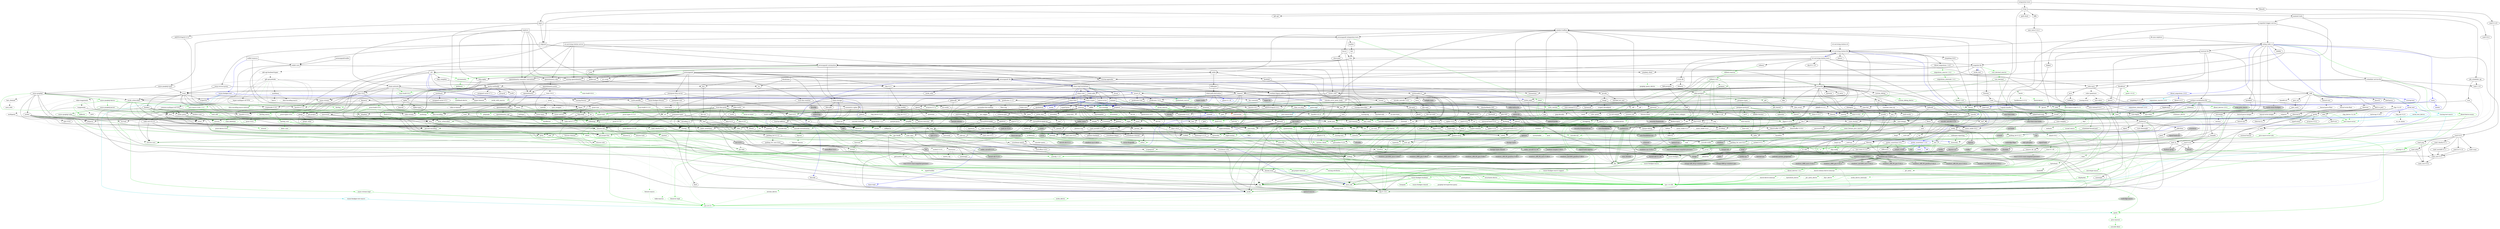 digraph {
    0 [ label = "catalyst-toolbox" shape = box]
    1 [ label = "chain-addr" shape = box]
    2 [ label = "chain-core" shape = box]
    3 [ label = "chain-ser" shape = box]
    4 [ label = "chain-crypto" shape = box]
    5 [ label = "typed-bytes" shape = box]
    6 [ label = "chain-impl-mockchain" shape = box]
    7 [ label = "cardano-legacy-address" shape = box]
    8 [ label = "chain-time" shape = box]
    9 [ label = "chain-vote" shape = box]
    10 [ label = "imhamt" shape = box]
    11 [ label = "sparse-array" shape = box]
    12 [ label = "chain-storage" shape = box]
    13 [ label = "jcli" shape = box]
    14 [ label = "jormungandr-lib" shape = box]
    15 [ label = "jormungandr-automation" shape = box]
    16 [ label = "jortestkit" shape = box]
    17 [ label = "jormungandr-integration-tests" shape = box]
    18 [ label = "hersir" shape = box]
    19 [ label = "thor" shape = box]
    20 [ label = "loki" shape = box]
    21 [ label = "mjolnir" shape = box]
    22 [ label = "snapshot-lib" shape = box]
    23 [ label = "symmetric-cipher" shape = box]
    24 [ label = "vit-servicing-station-lib" shape = box]
    25 [ label = "event-db" shape = box]
    26 [ label = "vit-servicing-station-tests" shape = box]
    27 [ label = "wallet" shape = box]
    28 [ label = "chain-path-derivation" shape = box]
    29 [ label = "hdkeygen" shape = box]
    30 [ label = "chain-network" shape = box]
    31 [ label = "jormungandrwallet" shape = box]
    32 [ label = "wallet-core" shape = box]
    33 [ label = "wallet-wasm-js" shape = box]
    34 [ label = "jormungandr" shape = box]
    35 [ label = "explorer" shape = box]
    36 [ label = "settings" shape = box]
    37 [ label = "blockchain" shape = box]
    38 [ label = "vit-servicing-station-cli" shape = box]
    39 [ label = "vit-servicing-station-server" shape = box]
    40 [ label = "iapyx" shape = box]
    41 [ label = "valgrind" shape = box]
    42 [ label = "vitup" shape = box]
    43 [ label = "mainnet-lib" shape = box]
    44 [ label = "mainnet-tools" shape = box]
    45 [ label = "scheduler-service-lib" shape = box]
    46 [ label = "signals-handler" shape = box]
    47 [ label = "snapshot-trigger-service" shape = box]
    48 [ label = "voting_tools_rs" shape = box]
    49 [ label = "integration-tests" shape = box]
    50 [ label = "db-sync-explorer" shape = box]
    51 [ label = "assert_cmd" ]
    52 [ label = "assert_fs" ]
    53 [ label = "bech32 0.8.1" ]
    54 [ label = "clap 4.2.1" ]
    55 [ label = "color-eyre" ]
    56 [ label = "csv" ]
    57 [ label = "fraction" ]
    58 [ label = "futures" ]
    59 [ label = "gag" ]
    60 [ label = "governor" ]
    61 [ label = "graphql_client" ]
    62 [ label = "hex" ]
    63 [ label = "image" ]
    64 [ label = "itertools" color = darkgreen]
    65 [ label = "once_cell" color = darkgreen]
    66 [ label = "predicates 2.1.5" ]
    67 [ label = "proptest" ]
    68 [ label = "qrcode" ]
    69 [ label = "quircs" ]
    70 [ label = "rand 0.8.5" color = darkgreen]
    71 [ label = "rand_chacha 0.3.1" color = darkgreen]
    72 [ label = "rayon" ]
    73 [ label = "regex" color = darkgreen]
    74 [ label = "reqwest" ]
    75 [ label = "rust_decimal" color = darkgreen]
    76 [ label = "rust_decimal_macros" color = green3]
    77 [ label = "serde" color = darkgreen]
    78 [ label = "serde_json" color = darkgreen]
    79 [ label = "serde_test" ]
    80 [ label = "serde_yaml" ]
    81 [ label = "sscanf" ]
    82 [ label = "test-strategy" color = green3]
    83 [ label = "thiserror" color = darkgreen]
    84 [ label = "time 0.3.20" color = darkgreen]
    85 [ label = "tokio" color = darkgreen]
    86 [ label = "tracing" color = darkgreen]
    87 [ label = "tracing-subscriber" ]
    88 [ label = "url" color = darkgreen]
    89 [ label = "versionisator" color = green3]
    90 [ label = "cryptoxide 0.4.4" ]
    91 [ label = "quickcheck" ]
    92 [ label = "curve25519-dalek-ng" ]
    93 [ label = "ed25519-bip32 0.4.1" ]
    94 [ label = "ed25519-dalek" ]
    95 [ label = "generic-array" color = darkgreen]
    96 [ label = "rand_core 0.6.4" color = darkgreen]
    97 [ label = "sha2 0.10.6" color = darkgreen]
    98 [ label = "smoke" color = blue]
    99 [ label = "lazy_static" color = darkgreen]
    100 [ label = "quickcheck_macros" color = green3]
    101 [ label = "strum" ]
    102 [ label = "strum_macros" color = green3]
    103 [ label = "tempfile" color = darkgreen]
    104 [ label = "cbor_event" ]
    105 [ label = "cfg-if 1.0.0" color = darkgreen]
    106 [ label = "const_format" ]
    107 [ label = "criterion" ]
    108 [ label = "rustc_version" color = green3]
    109 [ label = "trybuild" color = blue]
    110 [ label = "data-pile" ]
    111 [ label = "sled" ]
    112 [ label = "base64 0.13.1" ]
    113 [ label = "bincode" ]
    114 [ label = "bytes" color = darkgreen]
    115 [ label = "clap_complete" ]
    116 [ label = "gtmpl" ]
    117 [ label = "rand 0.7.3" ]
    118 [ label = "rpassword" ]
    119 [ label = "serde_derive" color = green3]
    120 [ label = "http" ]
    121 [ label = "humantime" ]
    122 [ label = "parity-multiaddr" ]
    123 [ label = "serde_with" ]
    124 [ label = "bytesize" ]
    125 [ label = "custom_debug" ]
    126 [ label = "flate2" ]
    127 [ label = "fs_extra" ]
    128 [ label = "json" ]
    129 [ label = "keynesis" ]
    130 [ label = "log" color = darkgreen]
    131 [ label = "netstat2" ]
    132 [ label = "os_info" ]
    133 [ label = "poldercast" ]
    134 [ label = "prost 0.9.0" color = darkgreen]
    135 [ label = "semver" color = darkgreen]
    136 [ label = "sysinfo" ]
    137 [ label = "tar" ]
    138 [ label = "tokio-stream" ]
    139 [ label = "tonic 0.6.2" ]
    140 [ label = "tonic-build 0.6.2" color = green3]
    141 [ label = "warp" ]
    142 [ label = "zip" ]
    143 [ label = "console" ]
    144 [ label = "dialoguer" ]
    145 [ label = "indicatif" ]
    146 [ label = "sha-1" ]
    147 [ label = "sha2 0.9.9" ]
    148 [ label = "bech32 0.7.3" ]
    149 [ label = "rstest" color = green3]
    150 [ label = "yaml-rust" ]
    151 [ label = "ctrlc" ]
    152 [ label = "slave-pool" ]
    153 [ label = "cocoon" ]
    154 [ label = "dirs" ]
    155 [ label = "zeroize" ]
    156 [ label = "async-trait" color = green3]
    157 [ label = "diesel 1.4.8" color = darkgreen]
    158 [ label = "diesel_migrations 1.4.0" ]
    159 [ label = "dotenv" ]
    160 [ label = "http-zipkin" ]
    161 [ label = "notify" ]
    162 [ label = "pretty_assertions 1.3.0" color = blue]
    163 [ label = "r2d2" color = darkgreen]
    164 [ label = "simplelog 0.8.0" ]
    165 [ label = "tracing-futures" ]
    166 [ label = "bb8" ]
    167 [ label = "bb8-postgres" ]
    168 [ label = "dotenvy" ]
    169 [ label = "tokio-postgres" color = darkgreen]
    170 [ label = "cfg-if 0.1.10" ]
    171 [ label = "chrono" color = darkgreen]
    172 [ label = "dyn-clone" color = darkgreen]
    173 [ label = "fake" ]
    174 [ label = "hyper" ]
    175 [ label = "postgres" color = darkgreen]
    176 [ label = "pretty_assertions 0.6.1" ]
    177 [ label = "rand_core 0.5.1" ]
    178 [ label = "refinery" ]
    179 [ label = "hashlink" ]
    180 [ label = "paste 0.1.18" color = blue]
    181 [ label = "http-body" ]
    182 [ label = "pin-project" ]
    183 [ label = "clear_on_drop" ]
    184 [ label = "console_error_panic_hook" ]
    185 [ label = "getrandom 0.2.8" color = darkgreen]
    186 [ label = "js-sys" color = darkgreen]
    187 [ label = "wasm-bindgen" color = darkgreen]
    188 [ label = "wasm-bindgen-test" color = blue]
    189 [ label = "web-sys" ]
    190 [ label = "arc-swap" ]
    191 [ label = "jsonrpsee-core" ]
    192 [ label = "jsonrpsee-http-server" ]
    193 [ label = "libc" color = darkgreen]
    194 [ label = "linked-hash-map" ]
    195 [ label = "local-ip-address" ]
    196 [ label = "lru" ]
    197 [ label = "nix 0.25.1" style = filled, fillcolor = lightgrey]
    198 [ label = "opentelemetry" ]
    199 [ label = "opentelemetry-otlp" ]
    200 [ label = "opentelemetry-semantic-conventions" ]
    201 [ label = "tokio-util 0.6.10" ]
    202 [ label = "tracing-appender" ]
    203 [ label = "tracing-opentelemetry" ]
    204 [ label = "trust-dns-resolver" ]
    205 [ label = "anyhow" color = darkgreen]
    206 [ label = "async-graphql" ]
    207 [ label = "async-graphql-warp" ]
    208 [ label = "futures-channel" color = darkgreen]
    209 [ label = "futures-util" color = darkgreen]
    210 [ label = "ed25519-bip32 0.3.2" ]
    211 [ label = "prettytable-rs" ]
    212 [ label = "warp-reverse-proxy" ]
    213 [ label = "diffy" ]
    214 [ label = "glob" ]
    215 [ label = "ipfs-api" ]
    216 [ label = "path-slash" ]
    217 [ label = "rustls" ]
    218 [ label = "rustls-pemfile" ]
    219 [ label = "tempdir" ]
    220 [ label = "tokio-rustls" ]
    221 [ label = "uuid 0.8.2" ]
    222 [ label = "walkdir" color = darkgreen]
    223 [ label = "blockfrost" ]
    224 [ label = "cardano-serialization-lib" ]
    225 [ label = "pharos" ]
    226 [ label = "job_scheduler_ng" ]
    227 [ label = "num-traits" color = darkgreen]
    228 [ label = "uuid 1.3.0" ]
    229 [ label = "bigdecimal" ]
    230 [ label = "blake2" ]
    231 [ label = "bytekind" ]
    232 [ label = "cddl" ]
    233 [ label = "ciborium" ]
    234 [ label = "dashmap" ]
    235 [ label = "diesel 2.0.3" ]
    236 [ label = "diesel-derive-enum" color = green3]
    237 [ label = "diesel_migrations 2.0.0" color = blue]
    238 [ label = "insta" color = blue]
    239 [ label = "microtype" ]
    240 [ label = "nonempty" ]
    241 [ label = "rand 0.6.5" ]
    242 [ label = "rand_core 0.4.2" ]
    243 [ label = "scheduled-thread-pool" color = darkgreen]
    244 [ label = "serial_test" color = blue]
    245 [ label = "tracing-test" color = blue]
    246 [ label = "validity" ]
    247 [ label = "base64 0.21.0" color = darkgreen]
    248 [ label = "libmath" ]
    249 [ label = "rand_chacha 0.2.2" ]
    250 [ label = "anstyle" ]
    251 [ label = "bstr" ]
    252 [ label = "doc-comment" ]
    253 [ label = "predicates 3.0.2" ]
    254 [ label = "predicates-core" ]
    255 [ label = "predicates-tree" ]
    256 [ label = "wait-timeout" ]
    257 [ label = "globwalk" ]
    258 [ label = "clap_builder" ]
    259 [ label = "clap_derive 4.2.0" color = green3, style = dashed]
    260 [ label = "backtrace" ]
    261 [ label = "color-spantrace" style = dashed]
    262 [ label = "eyre" ]
    263 [ label = "indenter" ]
    264 [ label = "owo-colors" ]
    265 [ label = "tracing-error" style = dashed]
    266 [ label = "csv-core" ]
    267 [ label = "itoa" color = darkgreen]
    268 [ label = "ryu" color = darkgreen]
    269 [ label = "num" ]
    270 [ label = "futures-core" color = darkgreen]
    271 [ label = "futures-executor" ]
    272 [ label = "futures-io" color = darkgreen]
    273 [ label = "futures-sink" color = darkgreen]
    274 [ label = "futures-task" color = darkgreen]
    275 [ label = "filedescriptor" ]
    276 [ label = "futures-timer" style = dashed]
    277 [ label = "no-std-compat" ]
    278 [ label = "nonzero_ext" ]
    279 [ label = "parking_lot 0.12.1" color = darkgreen]
    280 [ label = "smallvec" color = darkgreen]
    281 [ label = "graphql_query_derive" color = green3, style = dashed]
    282 [ label = "bytemuck" ]
    283 [ label = "byteorder" color = darkgreen]
    284 [ label = "color_quant" ]
    285 [ label = "gif" style = dashed]
    286 [ label = "jpeg-decoder" style = dashed]
    287 [ label = "num-iter" ]
    288 [ label = "num-rational 0.3.2" ]
    289 [ label = "png" style = dashed]
    290 [ label = "scoped_threadpool" style = dashed]
    291 [ label = "tiff" style = dashed]
    292 [ label = "either" color = darkgreen]
    293 [ label = "difflib" style = dashed]
    294 [ label = "float-cmp" style = dashed]
    295 [ label = "normalize-line-endings" style = dashed]
    296 [ label = "bit-set" style = dashed]
    297 [ label = "bitflags" color = darkgreen]
    298 [ label = "quick-error 2.0.1" style = dashed]
    299 [ label = "rand_xorshift 0.3.0" ]
    300 [ label = "regex-syntax" color = darkgreen]
    301 [ label = "rusty-fork" style = dashed]
    302 [ label = "unarray" ]
    303 [ label = "checked_int_cast" ]
    304 [ label = "num-derive" color = green3]
    305 [ label = "ppv-lite86" color = darkgreen]
    306 [ label = "rayon-core" ]
    307 [ label = "aho-corasick" color = darkgreen]
    308 [ label = "memchr" color = darkgreen]
    309 [ label = "encoding_rs" ]
    310 [ label = "h2" ]
    311 [ label = "hyper-rustls" style = "dashed,filled", fillcolor = lightgrey]
    312 [ label = "hyper-tls" style = "dashed,filled", fillcolor = lightgrey]
    313 [ label = "ipnet" ]
    314 [ label = "mime" ]
    315 [ label = "mime_guess" ]
    316 [ label = "native-tls" style = "dashed,filled", fillcolor = lightgrey]
    317 [ label = "percent-encoding" color = darkgreen]
    318 [ label = "pin-project-lite" color = darkgreen]
    319 [ label = "serde_urlencoded" ]
    320 [ label = "tokio-native-tls" style = "dashed,filled", fillcolor = lightgrey]
    321 [ label = "tower-service" ]
    322 [ label = "wasm-bindgen-futures" ]
    323 [ label = "webpki-roots" style = "dashed,filled", fillcolor = lightgrey]
    324 [ label = "winreg" style = filled, fillcolor = lightgrey]
    325 [ label = "arrayvec 0.7.2" color = darkgreen]
    326 [ label = "borsh" color = darkgreen, style = dashed]
    327 [ label = "bytecheck" color = darkgreen, style = dashed]
    328 [ label = "rkyv" color = darkgreen, style = dashed]
    329 [ label = "quote" color = green3]
    330 [ label = "indexmap" color = darkgreen]
    331 [ label = "sscanf_macro" color = green3]
    332 [ label = "proc-macro2" color = green3]
    333 [ label = "structmeta" color = green3]
    334 [ label = "syn 1.0.109" color = green3]
    335 [ label = "thiserror-impl" color = green3]
    336 [ label = "num_threads" color = darkgreen, style = "dashed,filled", fillcolor = lightgrey]
    337 [ label = "time-core" color = darkgreen]
    338 [ label = "time-macros" color = green3, style = dashed]
    339 [ label = "autocfg 1.1.0" color = green3]
    340 [ label = "mio" color = darkgreen]
    341 [ label = "num_cpus" color = darkgreen]
    342 [ label = "signal-hook-registry" color = darkgreen, style = "dashed,filled", fillcolor = lightgrey]
    343 [ label = "socket2 0.4.9" color = darkgreen, style = dashed]
    344 [ label = "tokio-macros" color = green3, style = dashed]
    345 [ label = "windows-sys 0.45.0" color = darkgreen, style = filled, fillcolor = lightgrey]
    346 [ label = "tracing-attributes" color = green3, style = dashed]
    347 [ label = "tracing-core" color = darkgreen]
    348 [ label = "matchers" style = dashed]
    349 [ label = "nu-ansi-term" style = dashed]
    350 [ label = "sharded-slab" style = dashed]
    351 [ label = "thread_local" ]
    352 [ label = "tracing-log" style = dashed]
    353 [ label = "tracing-serde" style = dashed]
    354 [ label = "form_urlencoded" color = darkgreen]
    355 [ label = "idna 0.3.0" color = darkgreen]
    356 [ label = "platforms" color = green3]
    357 [ label = "env_logger" style = dashed]
    358 [ label = "digest 0.9.0" ]
    359 [ label = "subtle-ng" ]
    360 [ label = "curve25519-dalek" ]
    361 [ label = "ed25519" ]
    362 [ label = "typenum" color = darkgreen]
    363 [ label = "version_check" color = green3]
    364 [ label = "cpufeatures" color = darkgreen, style = filled, fillcolor = lightgrey]
    365 [ label = "digest 0.10.6" color = darkgreen]
    366 [ label = "heck 0.4.1" color = green3]
    367 [ label = "rustversion" color = red]
    368 [ label = "fastrand" color = darkgreen]
    369 [ label = "redox_syscall 0.3.5" color = darkgreen, style = filled, fillcolor = lightgrey]
    370 [ label = "rustix" color = darkgreen, style = filled, fillcolor = lightgrey]
    371 [ label = "const_format_proc_macros" color = green3]
    372 [ label = "atty" ]
    373 [ label = "cast" ]
    374 [ label = "clap 2.34.0" ]
    375 [ label = "criterion-plot" ]
    376 [ label = "oorandom" ]
    377 [ label = "plotters" ]
    378 [ label = "serde_cbor" ]
    379 [ label = "tinytemplate" ]
    380 [ label = "basic-toml" color = blue]
    381 [ label = "termcolor" color = darkgreen]
    382 [ label = "memmap2" ]
    383 [ label = "crc32fast" ]
    384 [ label = "crossbeam-epoch" ]
    385 [ label = "crossbeam-utils" ]
    386 [ label = "fs2" style = filled, fillcolor = lightgrey]
    387 [ label = "fxhash" ]
    388 [ label = "parking_lot 0.11.2" ]
    389 [ label = "gtmpl_value" ]
    390 [ label = "getrandom 0.1.16" style = dashed]
    391 [ label = "rand_hc 0.2.0" style = filled, fillcolor = lightgrey]
    392 [ label = "winapi" color = darkgreen, style = filled, fillcolor = lightgrey]
    393 [ label = "syn 2.0.13" color = green3]
    394 [ label = "fnv" color = darkgreen]
    395 [ label = "arrayref" ]
    396 [ label = "bs58" ]
    397 [ label = "data-encoding" color = darkgreen]
    398 [ label = "multihash" ]
    399 [ label = "static_assertions" ]
    400 [ label = "unsigned-varint 0.7.1" ]
    401 [ label = "serde_with_macros" color = green3, style = dashed]
    402 [ label = "custom_debug_derive" color = green3]
    403 [ label = "miniz_oxide 0.6.2" ]
    404 [ label = "cryptoxide 0.3.6" ]
    405 [ label = "prost-derive 0.9.0" color = green3, style = dashed]
    406 [ label = "core-foundation-sys" color = darkgreen, style = filled, fillcolor = lightgrey]
    407 [ label = "ntapi" style = filled, fillcolor = lightgrey]
    408 [ label = "filetime" ]
    409 [ label = "xattr" style = "dashed,filled", fillcolor = lightgrey]
    410 [ label = "tokio-util 0.7.7" color = darkgreen]
    411 [ label = "async-stream" ]
    412 [ label = "hyper-timeout" style = dashed]
    413 [ label = "tower" style = dashed]
    414 [ label = "tower-layer" ]
    415 [ label = "prost-build 0.9.0" color = green3, style = dashed]
    416 [ label = "headers" ]
    417 [ label = "multiparty" style = dashed]
    418 [ label = "scoped-tls" ]
    419 [ label = "tokio-tungstenite" style = dashed]
    420 [ label = "aes" style = dashed]
    421 [ label = "bzip2" style = dashed]
    422 [ label = "constant_time_eq" style = dashed]
    423 [ label = "hmac 0.12.1" color = darkgreen]
    424 [ label = "pbkdf2 0.11.0" style = dashed]
    425 [ label = "sha1" ]
    426 [ label = "zstd" style = dashed]
    427 [ label = "encode_unicode 0.3.6" style = filled, fillcolor = lightgrey]
    428 [ label = "unicode-width" color = darkgreen]
    429 [ label = "windows-sys 0.42.0" style = filled, fillcolor = lightgrey]
    430 [ label = "shell-words" ]
    431 [ label = "number_prefix" ]
    432 [ label = "block-buffer 0.9.0" ]
    433 [ label = "opaque-debug" ]
    434 [ label = "nix 0.26.2" style = filled, fillcolor = lightgrey]
    435 [ label = "crossbeam-channel" ]
    436 [ label = "aes-gcm" ]
    437 [ label = "chacha20poly1305" ]
    438 [ label = "hmac 0.11.0" ]
    439 [ label = "pbkdf2 0.9.0" ]
    440 [ label = "dirs-sys" ]
    441 [ label = "zeroize_derive" color = green3, style = dashed]
    442 [ label = "diesel_derives 1.4.1" color = green3]
    443 [ label = "pq-sys" color = darkgreen, style = dashed]
    444 [ label = "migrations_internals 1.4.1" color = darkgreen]
    445 [ label = "migrations_macros 1.4.2" color = green3]
    446 [ label = "zipkin" ]
    447 [ label = "fsevent-sys" style = "dashed,filled", fillcolor = lightgrey]
    448 [ label = "inotify" style = filled, fillcolor = lightgrey]
    449 [ label = "kqueue" style = filled, fillcolor = lightgrey]
    450 [ label = "ctor" color = green3, style = filled, fillcolor = lightgrey]
    451 [ label = "diff" color = blue]
    452 [ label = "output_vt100" style = filled, fillcolor = lightgrey]
    453 [ label = "yansi" color = blue]
    454 [ label = "fallible-iterator" color = darkgreen]
    455 [ label = "phf" color = darkgreen]
    456 [ label = "postgres-protocol" color = darkgreen]
    457 [ label = "postgres-types" color = darkgreen]
    458 [ label = "socket2 0.5.1" color = darkgreen]
    459 [ label = "iana-time-zone" color = darkgreen, style = "dashed,filled", fillcolor = lightgrey]
    460 [ label = "num-integer" color = darkgreen]
    461 [ label = "time 0.1.45" color = darkgreen, style = dashed]
    462 [ label = "httparse" ]
    463 [ label = "httpdate" ]
    464 [ label = "want" ]
    465 [ label = "ansi_term 0.11.0" ]
    466 [ label = "difference" ]
    467 [ label = "refinery-core" color = darkgreen]
    468 [ label = "refinery-macros" color = green3]
    469 [ label = "hashbrown 0.12.3" color = darkgreen]
    470 [ label = "paste-impl" color = turquoise3]
    471 [ label = "proc-macro-hack" color = turquoise3]
    472 [ label = "pin-project-internal" color = green3]
    473 [ label = "cc" color = green3]
    474 [ label = "wasi 0.11.0+wasi-snapshot-preview1" color = darkgreen, style = filled, fillcolor = lightgrey]
    475 [ label = "wasm-bindgen-macro" color = green3]
    476 [ label = "wasm-bindgen-test-macro" color = turquoise3]
    477 [ label = "beef" ]
    478 [ label = "jsonrpsee-types" ]
    479 [ label = "rustc-hash" style = dashed]
    480 [ label = "globset" ]
    481 [ label = "unicase" color = darkgreen]
    482 [ label = "neli" style = filled, fillcolor = lightgrey]
    483 [ label = "memoffset 0.6.5" style = "dashed,filled", fillcolor = lightgrey]
    484 [ label = "pin-utils" color = darkgreen]
    485 [ label = "opentelemetry_api" ]
    486 [ label = "opentelemetry_sdk" ]
    487 [ label = "opentelemetry-proto" ]
    488 [ label = "prost 0.11.8" color = darkgreen, style = dashed]
    489 [ label = "tonic 0.8.3" style = dashed]
    490 [ label = "slab" color = darkgreen]
    491 [ label = "ipconfig" style = "dashed,filled", fillcolor = lightgrey]
    492 [ label = "lru-cache" ]
    493 [ label = "resolv-conf" style = dashed]
    494 [ label = "trust-dns-proto" ]
    495 [ label = "async-graphql-derive" color = green3]
    496 [ label = "async-graphql-parser" color = darkgreen]
    497 [ label = "async-graphql-value" color = darkgreen]
    498 [ label = "fast_chemail" style = dashed]
    499 [ label = "multer" ]
    500 [ label = "futures-macro" color = green3, style = dashed]
    501 [ label = "encode_unicode 1.0.0" ]
    502 [ label = "is-terminal" ]
    503 [ label = "term" ]
    504 [ label = "ansi_term 0.12.1" ]
    505 [ label = "ipfs-api-backend-hyper" style = dashed]
    506 [ label = "ring" ]
    507 [ label = "sct" ]
    508 [ label = "webpki" ]
    509 [ label = "rand 0.4.6" ]
    510 [ label = "remove_dir_all" ]
    511 [ label = "same-file" color = darkgreen]
    512 [ label = "winapi-util" color = darkgreen, style = filled, fillcolor = lightgrey]
    513 [ label = "paste 1.0.12" color = green3]
    514 [ label = "toml" color = darkgreen]
    515 [ label = "noop_proc_macro" color = green3, style = filled, fillcolor = lightgrey]
    516 [ label = "num-bigint" ]
    517 [ label = "rand_os" ]
    518 [ label = "schemars" color = darkgreen]
    519 [ label = "serde-wasm-bindgen" style = filled, fillcolor = lightgrey]
    520 [ label = "cron" ]
    521 [ label = "libm" color = darkgreen, style = dashed]
    522 [ label = "abnf_to_pest" ]
    523 [ label = "base16" ]
    524 [ label = "base64-url" style = dashed]
    525 [ label = "clap 3.2.23" style = dashed]
    526 [ label = "codespan-reporting" color = darkgreen]
    527 [ label = "crossterm" style = "dashed,filled", fillcolor = lightgrey]
    528 [ label = "displaydoc" color = green3]
    529 [ label = "hexf-parse" ]
    530 [ label = "lexical-core" ]
    531 [ label = "pest_meta" ]
    532 [ label = "pest_vm" ]
    533 [ label = "simplelog 0.11.2" ]
    534 [ label = "uriparse" style = dashed]
    535 [ label = "ciborium-io" ]
    536 [ label = "ciborium-ll" ]
    537 [ label = "lock_api" color = darkgreen]
    538 [ label = "parking_lot_core 0.9.7" color = darkgreen]
    539 [ label = "diesel_derives 2.0.2" color = green3]
    540 [ label = "migrations_internals 2.0.0" color = steelblue]
    541 [ label = "migrations_macros 2.0.0" color = turquoise3]
    542 [ label = "similar" color = blue]
    543 [ label = "microtype-macro" color = green3]
    544 [ label = "secrecy" style = dashed]
    545 [ label = "autocfg 0.1.8" color = green3]
    546 [ label = "rand_chacha 0.1.1" ]
    547 [ label = "rand_hc 0.1.0" ]
    548 [ label = "rand_isaac" ]
    549 [ label = "rand_jitter" ]
    550 [ label = "rand_pcg" ]
    551 [ label = "rand_xorshift 0.1.1" ]
    552 [ label = "serial_test_derive" color = turquoise3]
    553 [ label = "tracing-test-macro" color = turquoise3]
    554 [ label = "rand 0.3.23" ]
    555 [ label = "regex-automata" style = dashed]
    556 [ label = "termtree" ]
    557 [ label = "ignore" ]
    558 [ label = "anstream" style = dashed]
    559 [ label = "clap_lex 0.4.1" ]
    560 [ label = "strsim" color = darkgreen, style = dashed]
    561 [ label = "addr2line" ]
    562 [ label = "object" ]
    563 [ label = "rustc-demangle" ]
    564 [ label = "num-complex" ]
    565 [ label = "num-rational 0.4.1" ]
    566 [ label = "graphql_client_codegen" color = green3, style = dashed]
    567 [ label = "weezl" style = dashed]
    568 [ label = "deflate" style = dashed]
    569 [ label = "miniz_oxide 0.3.7" style = dashed]
    570 [ label = "miniz_oxide 0.4.4" style = dashed]
    571 [ label = "bit-vec" style = dashed]
    572 [ label = "quick-error 1.2.3" style = dashed]
    573 [ label = "crossbeam-deque" ]
    574 [ label = "openssl" style = "dashed,filled", fillcolor = lightgrey]
    575 [ label = "openssl-probe" style = "dashed,filled", fillcolor = lightgrey]
    576 [ label = "openssl-sys" style = "dashed,filled", fillcolor = lightgrey]
    577 [ label = "schannel" style = "dashed,filled", fillcolor = lightgrey]
    578 [ label = "security-framework" style = "dashed,filled", fillcolor = lightgrey]
    579 [ label = "security-framework-sys" style = "dashed,filled", fillcolor = lightgrey]
    580 [ label = "borsh-derive" color = green3, style = dashed]
    581 [ label = "hashbrown 0.13.2" color = darkgreen, style = dashed]
    582 [ label = "bytecheck_derive" color = green3, style = dashed]
    583 [ label = "ptr_meta" color = darkgreen, style = dashed]
    584 [ label = "simdutf8" color = darkgreen, style = dashed]
    585 [ label = "rend" color = darkgreen, style = dashed]
    586 [ label = "rkyv_derive" color = green3, style = dashed]
    587 [ label = "seahash" color = darkgreen, style = dashed]
    588 [ label = "unicode-ident" color = green3]
    589 [ label = "structmeta-derive" color = green3]
    590 [ label = "hermit-abi 0.2.6" color = darkgreen, style = filled, fillcolor = lightgrey]
    591 [ label = "windows-targets 0.42.2" color = darkgreen, style = filled, fillcolor = lightgrey]
    592 [ label = "valuable" color = darkgreen, style = "dashed,filled", fillcolor = lightgrey]
    593 [ label = "overload" style = dashed]
    594 [ label = "unicode-bidi" color = darkgreen]
    595 [ label = "unicode-normalization" color = darkgreen]
    596 [ label = "subtle" color = darkgreen]
    597 [ label = "signature" ]
    598 [ label = "block-buffer 0.10.4" color = darkgreen, style = dashed]
    599 [ label = "crypto-common" color = darkgreen]
    600 [ label = "instant" color = darkgreen]
    601 [ label = "errno" color = darkgreen, style = filled, fillcolor = lightgrey]
    602 [ label = "io-lifetimes" color = darkgreen]
    603 [ label = "linux-raw-sys" color = darkgreen, style = filled, fillcolor = lightgrey]
    604 [ label = "unicode-xid" color = green3]
    605 [ label = "hermit-abi 0.1.19" style = filled, fillcolor = lightgrey]
    606 [ label = "textwrap 0.11.0" ]
    607 [ label = "plotters-backend" ]
    608 [ label = "plotters-svg" style = dashed]
    609 [ label = "half" ]
    610 [ label = "memoffset 0.8.0" ]
    611 [ label = "scopeguard" color = darkgreen]
    612 [ label = "parking_lot_core 0.8.6" ]
    613 [ label = "wasi 0.9.0+wasi-snapshot-preview1" style = "dashed,filled", fillcolor = lightgrey]
    614 [ label = "winapi-i686-pc-windows-gnu" color = darkgreen, style = filled, fillcolor = lightgrey]
    615 [ label = "winapi-x86_64-pc-windows-gnu" color = darkgreen, style = filled, fillcolor = lightgrey]
    616 [ label = "multihash-derive" color = green3, style = dashed]
    617 [ label = "unsigned-varint 0.5.1" ]
    618 [ label = "darling" color = green3]
    619 [ label = "synstructure" color = green3]
    620 [ label = "adler" ]
    621 [ label = "redox_syscall 0.2.16" color = darkgreen, style = filled, fillcolor = lightgrey]
    622 [ label = "async-stream-impl" color = green3]
    623 [ label = "tokio-io-timeout" style = dashed]
    624 [ label = "heck 0.3.3" color = green3, style = dashed]
    625 [ label = "multimap" color = green3, style = dashed]
    626 [ label = "petgraph" color = green3, style = dashed]
    627 [ label = "prost-types 0.9.0" color = green3, style = dashed]
    628 [ label = "which" color = green3, style = dashed]
    629 [ label = "headers-core" ]
    630 [ label = "try-lock" ]
    631 [ label = "tungstenite" style = dashed]
    632 [ label = "cipher 0.3.0" ]
    633 [ label = "bzip2-sys" style = dashed]
    634 [ label = "password-hash" style = dashed]
    635 [ label = "zstd-safe" style = dashed]
    636 [ label = "windows_aarch64_gnullvm 0.42.2" color = darkgreen, style = filled, fillcolor = lightgrey]
    637 [ label = "windows_aarch64_msvc 0.42.2" color = darkgreen, style = filled, fillcolor = lightgrey]
    638 [ label = "windows_i686_gnu 0.42.2" color = darkgreen, style = filled, fillcolor = lightgrey]
    639 [ label = "windows_i686_msvc 0.42.2" color = darkgreen, style = filled, fillcolor = lightgrey]
    640 [ label = "windows_x86_64_gnu 0.42.2" color = darkgreen, style = filled, fillcolor = lightgrey]
    641 [ label = "windows_x86_64_gnullvm 0.42.2" color = darkgreen, style = filled, fillcolor = lightgrey]
    642 [ label = "windows_x86_64_msvc 0.42.2" color = darkgreen, style = filled, fillcolor = lightgrey]
    643 [ label = "aead 0.4.3" ]
    644 [ label = "ctr" ]
    645 [ label = "ghash" ]
    646 [ label = "aead 0.5.2" ]
    647 [ label = "chacha20" ]
    648 [ label = "cipher 0.4.4" ]
    649 [ label = "poly1305" ]
    650 [ label = "crypto-mac" ]
    651 [ label = "redox_users" style = filled, fillcolor = lightgrey]
    652 [ label = "vcpkg" color = green3, style = "dashed,filled", fillcolor = lightgrey]
    653 [ label = "lazycell" ]
    654 [ label = "zipkin-types" ]
    655 [ label = "inotify-sys" style = filled, fillcolor = lightgrey]
    656 [ label = "kqueue-sys" style = filled, fillcolor = lightgrey]
    657 [ label = "phf_shared" color = darkgreen]
    658 [ label = "md-5" color = darkgreen]
    659 [ label = "stringprep" color = darkgreen]
    660 [ label = "android_system_properties" color = darkgreen, style = "dashed,filled", fillcolor = lightgrey]
    661 [ label = "iana-time-zone-haiku" color = darkgreen, style = "dashed,filled", fillcolor = lightgrey]
    662 [ label = "windows" color = darkgreen, style = "dashed,filled", fillcolor = lightgrey]
    663 [ label = "wasi 0.10.0+wasi-snapshot-preview1" color = darkgreen, style = "dashed,filled", fillcolor = lightgrey]
    664 [ label = "siphasher" color = darkgreen]
    665 [ label = "ahash 0.7.6" color = darkgreen, style = dashed]
    666 [ label = "jobserver" color = green3, style = dashed]
    667 [ label = "wasm-bindgen-macro-support" color = green3]
    668 [ label = "tonic-build 0.8.4" color = green3, style = dashed]
    669 [ label = "prost-derive 0.11.8" color = green3, style = dashed]
    670 [ label = "axum" style = dashed]
    671 [ label = "widestring" style = "dashed,filled", fillcolor = lightgrey]
    672 [ label = "hostname" style = dashed]
    673 [ label = "enum-as-inner" color = green3]
    674 [ label = "idna 0.2.3" ]
    675 [ label = "tinyvec" color = darkgreen]
    676 [ label = "Inflector" color = green3]
    677 [ label = "proc-macro-crate 1.3.1" color = green3]
    678 [ label = "pest" color = darkgreen]
    679 [ label = "ascii_utils" style = dashed]
    680 [ label = "spin 0.9.8" ]
    681 [ label = "hermit-abi 0.3.1" color = darkgreen, style = filled, fillcolor = lightgrey]
    682 [ label = "dirs-next" ]
    683 [ label = "hyper-multipart-rfc7578" style = dashed]
    684 [ label = "ipfs-api-prelude" style = dashed]
    685 [ label = "spin 0.5.2" style = filled, fillcolor = lightgrey]
    686 [ label = "untrusted" ]
    687 [ label = "fuchsia-cprng" style = filled, fillcolor = lightgrey]
    688 [ label = "rand_core 0.3.1" ]
    689 [ label = "rdrand" style = filled, fillcolor = lightgrey]
    690 [ label = "cloudabi" style = filled, fillcolor = lightgrey]
    691 [ label = "schemars_derive" color = green3, style = dashed]
    692 [ label = "nom" ]
    693 [ label = "abnf" ]
    694 [ label = "pretty" ]
    695 [ label = "clap_derive 3.2.18" color = green3, style = dashed]
    696 [ label = "clap_lex 0.2.4" style = dashed]
    697 [ label = "textwrap 0.16.0" style = dashed]
    698 [ label = "crossterm_winapi" style = "dashed,filled", fillcolor = lightgrey]
    699 [ label = "signal-hook" style = "dashed,filled", fillcolor = lightgrey]
    700 [ label = "signal-hook-mio" style = "dashed,filled", fillcolor = lightgrey]
    701 [ label = "lexical-parse-float" style = dashed]
    702 [ label = "lexical-parse-integer" style = dashed]
    703 [ label = "lexical-util" ]
    704 [ label = "lexical-write-float" style = dashed]
    705 [ label = "lexical-write-integer" style = dashed]
    706 [ label = "proc-macro-error" color = green3]
    707 [ label = "anstyle-parse" style = dashed]
    708 [ label = "anstyle-wincon" style = "dashed,filled", fillcolor = lightgrey]
    709 [ label = "concolor-override" style = dashed]
    710 [ label = "concolor-query" style = dashed]
    711 [ label = "utf8parse" style = dashed]
    712 [ label = "gimli" ]
    713 [ label = "graphql-introspection-query" color = green3, style = dashed]
    714 [ label = "graphql-parser" color = green3, style = dashed]
    715 [ label = "adler32" style = dashed]
    716 [ label = "foreign-types" style = "dashed,filled", fillcolor = lightgrey]
    717 [ label = "openssl-macros" color = green3, style = "dashed,filled", fillcolor = lightgrey]
    718 [ label = "pkg-config" color = green3, style = dashed]
    719 [ label = "core-foundation" style = "dashed,filled", fillcolor = lightgrey]
    720 [ label = "borsh-derive-internal" color = green3, style = dashed]
    721 [ label = "borsh-schema-derive-internal" color = green3, style = dashed]
    722 [ label = "proc-macro-crate 0.1.5" color = green3, style = dashed]
    723 [ label = "ahash 0.8.3" color = darkgreen, style = dashed]
    724 [ label = "ptr_meta_derive" color = green3, style = dashed]
    725 [ label = "errno-dragonfly" color = darkgreen, style = filled, fillcolor = lightgrey]
    726 [ label = "windows-sys 0.48.0" color = darkgreen, style = "dashed,filled", fillcolor = lightgrey]
    727 [ label = "darling_core" color = green3]
    728 [ label = "darling_macro" color = green3]
    729 [ label = "unicode-segmentation" color = darkgreen]
    730 [ label = "fixedbitset" color = green3, style = dashed]
    731 [ label = "utf-8" style = dashed]
    732 [ label = "base64ct" style = dashed]
    733 [ label = "zstd-sys" style = dashed]
    734 [ label = "polyval" ]
    735 [ label = "inout" ]
    736 [ label = "universal-hash 0.5.0" ]
    737 [ label = "cxx" color = darkgreen, style = "dashed,filled", fillcolor = lightgrey]
    738 [ label = "cxx-build" color = green3, style = "dashed,filled", fillcolor = lightgrey]
    739 [ label = "windows-targets 0.48.0" color = darkgreen, style = "dashed,filled", fillcolor = lightgrey]
    740 [ label = "wasm-bindgen-backend" color = green3]
    741 [ label = "wasm-bindgen-shared" color = green3]
    742 [ label = "prettyplease" color = green3, style = dashed]
    743 [ label = "prost-build 0.11.8" color = green3, style = dashed]
    744 [ label = "axum-core" style = dashed]
    745 [ label = "matchit" style = dashed]
    746 [ label = "sync_wrapper" style = dashed]
    747 [ label = "match_cfg" style = dashed]
    748 [ label = "matches" ]
    749 [ label = "tinyvec_macros" color = darkgreen, style = dashed]
    750 [ label = "toml_edit" color = green3]
    751 [ label = "ucd-trie" color = darkgreen]
    752 [ label = "dirs-sys-next" ]
    753 [ label = "common-multipart-rfc7578" style = dashed]
    754 [ label = "multibase" style = dashed]
    755 [ label = "typed-builder" color = green3, style = dashed]
    756 [ label = "serde_derive_internals" color = green3, style = dashed]
    757 [ label = "minimal-lexical" ]
    758 [ label = "abnf-core" ]
    759 [ label = "arrayvec 0.5.2" ]
    760 [ label = "typed-arena" ]
    761 [ label = "os_str_bytes" style = dashed]
    762 [ label = "proc-macro-error-attr" color = green3]
    763 [ label = "combine" color = green3, style = dashed]
    764 [ label = "foreign-types-shared" style = "dashed,filled", fillcolor = lightgrey]
    765 [ label = "ident_case" color = green3]
    766 [ label = "universal-hash 0.4.1" ]
    767 [ label = "cxxbridge-flags" color = green3, style = "dashed,filled", fillcolor = lightgrey]
    768 [ label = "cxxbridge-macro" color = green3, style = "dashed,filled", fillcolor = lightgrey]
    769 [ label = "link-cplusplus" color = darkgreen, style = "dashed,filled", fillcolor = lightgrey]
    770 [ label = "scratch" color = green3, style = "dashed,filled", fillcolor = lightgrey]
    771 [ label = "windows_aarch64_gnullvm 0.48.0" color = darkgreen, style = "dashed,filled", fillcolor = lightgrey]
    772 [ label = "windows_aarch64_msvc 0.48.0" color = darkgreen, style = "dashed,filled", fillcolor = lightgrey]
    773 [ label = "windows_i686_gnu 0.48.0" color = darkgreen, style = "dashed,filled", fillcolor = lightgrey]
    774 [ label = "windows_i686_msvc 0.48.0" color = darkgreen, style = "dashed,filled", fillcolor = lightgrey]
    775 [ label = "windows_x86_64_gnu 0.48.0" color = darkgreen, style = "dashed,filled", fillcolor = lightgrey]
    776 [ label = "windows_x86_64_gnullvm 0.48.0" color = darkgreen, style = "dashed,filled", fillcolor = lightgrey]
    777 [ label = "windows_x86_64_msvc 0.48.0" color = darkgreen, style = "dashed,filled", fillcolor = lightgrey]
    778 [ label = "bumpalo" color = green3]
    779 [ label = "prost-types 0.11.8" color = green3, style = dashed]
    780 [ label = "toml_datetime" color = green3]
    781 [ label = "winnow" color = green3]
    782 [ label = "base-x" style = dashed]
    783 [ label = "data-encoding-macro" style = dashed]
    784 [ label = "ascii" color = green3, style = dashed]
    785 [ label = "unreachable" color = green3, style = dashed]
    786 [ label = "data-encoding-macro-internal" color = green3, style = dashed]
    787 [ label = "void" color = green3, style = dashed]
    0 -> 55 [ ]
    0 -> 59 [ ]
    0 -> 60 [ ]
    0 -> 17 [ ]
    0 -> 68 [ ]
    0 -> 69 [ ]
    0 -> 81 [ ]
    0 -> 23 [ ]
    0 -> 24 [ ]
    0 -> 27 [ ]
    1 -> 2 [ ]
    1 -> 4 [ ]
    1 -> 4 [ color = blue]
    2 -> 3 [ ]
    3 -> 83 [ ]
    4 -> 53 [ ]
    4 -> 92 [ ]
    4 -> 93 [ ]
    4 -> 94 [ ]
    4 -> 62 [ ]
    4 -> 67 [ style = dotted]
    4 -> 67 [ color = blue]
    4 -> 91 [ style = dotted]
    4 -> 91 [ color = blue]
    4 -> 72 [ ]
    4 -> 97 [ ]
    4 -> 98 [ color = blue]
    4 -> 82 [ color = green3, style = dotted]
    4 -> 82 [ color = turquoise3]
    4 -> 5 [ ]
    6 -> 7 [ ]
    6 -> 1 [ ]
    6 -> 1 [ color = blue]
    6 -> 8 [ ]
    6 -> 8 [ color = blue]
    6 -> 9 [ ]
    6 -> 10 [ ]
    6 -> 100 [ color = green3, style = dotted]
    6 -> 100 [ color = turquoise3]
    6 -> 11 [ ]
    6 -> 101 [ ]
    6 -> 86 [ ]
    7 -> 104 [ ]
    7 -> 93 [ ]
    8 -> 2 [ ]
    8 -> 67 [ style = dotted]
    8 -> 67 [ color = blue]
    8 -> 91 [ style = dotted]
    8 -> 91 [ color = blue]
    8 -> 82 [ color = green3, style = dotted]
    8 -> 82 [ color = turquoise3]
    9 -> 2 [ ]
    9 -> 4 [ ]
    9 -> 106 [ ]
    9 -> 107 [ color = blue]
    10 -> 107 [ color = blue]
    10 -> 67 [ style = dotted]
    10 -> 67 [ color = blue]
    10 -> 108 [ color = green3]
    10 -> 82 [ color = green3, style = dotted]
    10 -> 82 [ color = turquoise3]
    10 -> 83 [ ]
    10 -> 109 [ color = blue]
    11 -> 67 [ color = blue]
    11 -> 82 [ color = turquoise3]
    12 -> 107 [ style = dotted]
    12 -> 110 [ ]
    12 -> 96 [ style = dotted]
    12 -> 96 [ color = blue]
    12 -> 111 [ ]
    12 -> 103 [ style = dotted]
    12 -> 103 [ color = blue]
    12 -> 83 [ ]
    13 -> 52 [ color = blue]
    13 -> 115 [ ]
    13 -> 116 [ ]
    13 -> 14 [ ]
    13 -> 66 [ color = blue]
    13 -> 74 [ ]
    13 -> 118 [ ]
    13 -> 89 [ color = green3]
    14 -> 113 [ color = blue]
    14 -> 6 [ ]
    14 -> 6 [ color = blue]
    14 -> 120 [ ]
    14 -> 121 [ ]
    14 -> 122 [ ]
    14 -> 123 [ ]
    14 -> 80 [ color = blue]
    15 -> 51 [ ]
    15 -> 12 [ ]
    15 -> 61 [ ]
    15 -> 13 [ ]
    15 -> 16 [ ]
    15 -> 128 [ ]
    15 -> 131 [ ]
    15 -> 133 [ ]
    15 -> 139 [ ]
    15 -> 140 [ color = green3]
    15 -> 87 [ ]
    16 -> 52 [ ]
    16 -> 53 [ ]
    16 -> 124 [ ]
    16 -> 56 [ ]
    16 -> 125 [ ]
    16 -> 144 [ ]
    16 -> 127 [ ]
    16 -> 62 [ ]
    16 -> 121 [ ]
    16 -> 145 [ ]
    16 -> 132 [ ]
    16 -> 66 [ ]
    16 -> 74 [ ]
    16 -> 135 [ ]
    16 -> 80 [ ]
    16 -> 146 [ ]
    16 -> 147 [ ]
    16 -> 136 [ ]
    16 -> 137 [ ]
    16 -> 141 [ ]
    16 -> 142 [ ]
    17 -> 148 [ ]
    17 -> 18 [ ]
    17 -> 21 [ ]
    17 -> 149 [ color = green3]
    18 -> 151 [ ]
    18 -> 152 [ ]
    18 -> 19 [ ]
    19 -> 153 [ ]
    19 -> 154 [ ]
    19 -> 15 [ ]
    20 -> 19 [ ]
    21 -> 20 [ ]
    22 -> 57 [ ]
    22 -> 61 [ ]
    22 -> 14 [ ]
    22 -> 74 [ ]
    22 -> 76 [ color = green3]
    22 -> 79 [ style = dotted]
    22 -> 79 [ color = blue]
    23 -> 90 [ ]
    23 -> 70 [ ]
    23 -> 83 [ ]
    23 -> 155 [ ]
    24 -> 158 [ ]
    24 -> 159 [ ]
    24 -> 25 [ ]
    24 -> 160 [ ]
    24 -> 161 [ ]
    24 -> 162 [ color = blue]
    24 -> 164 [ ]
    24 -> 165 [ ]
    24 -> 87 [ ]
    24 -> 26 [ color = blue]
    25 -> 167 [ ]
    25 -> 168 [ ]
    26 -> 51 [ ]
    26 -> 170 [ ]
    26 -> 54 [ ]
    26 -> 172 [ ]
    26 -> 173 [ ]
    26 -> 16 [ ]
    26 -> 176 [ ]
    26 -> 178 [ ]
    26 -> 22 [ ]
    26 -> 24 [ ]
    27 -> 179 [ ]
    27 -> 29 [ ]
    27 -> 14 [ ]
    28 -> 180 [ color = blue]
    28 -> 91 [ color = blue]
    28 -> 100 [ color = turquoise3]
    28 -> 83 [ ]
    29 -> 7 [ ]
    29 -> 1 [ ]
    29 -> 28 [ ]
    30 -> 4 [ ]
    30 -> 58 [ ]
    30 -> 83 [ ]
    30 -> 139 [ ]
    30 -> 140 [ color = green3]
    31 -> 32 [ ]
    32 -> 148 [ ]
    32 -> 23 [ ]
    32 -> 27 [ ]
    33 -> 183 [ ]
    33 -> 32 [ ]
    33 -> 188 [ color = blue]
    34 -> 190 [ ]
    34 -> 30 [ ]
    34 -> 12 [ ]
    34 -> 54 [ ]
    34 -> 160 [ ]
    34 -> 14 [ ]
    34 -> 192 [ ]
    34 -> 195 [ ]
    34 -> 197 [ arrowType = empty, fillcolor = lightgrey]
    34 -> 199 [ ]
    34 -> 200 [ ]
    34 -> 133 [ ]
    34 -> 74 [ ]
    34 -> 202 [ ]
    34 -> 203 [ ]
    34 -> 204 [ ]
    34 -> 89 [ color = green3]
    34 -> 141 [ ]
    35 -> 207 [ ]
    35 -> 30 [ ]
    35 -> 160 [ ]
    35 -> 17 [ ]
    35 -> 199 [ ]
    35 -> 200 [ ]
    35 -> 202 [ ]
    35 -> 203 [ ]
    36 -> 111 [ ]
    36 -> 83 [ ]
    37 -> 6 [ ]
    37 -> 196 [ ]
    38 -> 24 [ ]
    39 -> 199 [ ]
    39 -> 200 [ ]
    39 -> 202 [ ]
    39 -> 203 [ ]
    39 -> 24 [ ]
    40 -> 0 [ ]
    40 -> 210 [ ]
    40 -> 211 [ ]
    40 -> 41 [ ]
    41 -> 15 [ ]
    41 -> 24 [ ]
    41 -> 32 [ ]
    41 -> 212 [ ]
    42 -> 213 [ ]
    42 -> 215 [ ]
    42 -> 44 [ ]
    42 -> 216 [ ]
    42 -> 202 [ ]
    42 -> 221 [ ]
    42 -> 41 [ ]
    43 -> 223 [ ]
    43 -> 224 [ ]
    43 -> 225 [ ]
    43 -> 22 [ ]
    43 -> 219 [ ]
    43 -> 19 [ ]
    44 -> 226 [ ]
    44 -> 211 [ ]
    44 -> 47 [ ]
    45 -> 171 [ ]
    45 -> 54 [ ]
    45 -> 58 [ ]
    45 -> 16 [ ]
    45 -> 228 [ ]
    46 -> 58 [ ]
    46 -> 85 [ ]
    47 -> 0 [ ]
    47 -> 45 [ ]
    47 -> 46 [ ]
    47 -> 48 [ ]
    48 -> 230 [ ]
    48 -> 231 [ ]
    48 -> 232 [ ]
    48 -> 55 [ ]
    48 -> 236 [ color = green3]
    48 -> 237 [ color = blue]
    48 -> 238 [ color = blue]
    48 -> 43 [ ]
    48 -> 239 [ ]
    48 -> 240 [ ]
    48 -> 241 [ ]
    48 -> 244 [ color = blue]
    48 -> 245 [ color = blue]
    48 -> 246 [ ]
    49 -> 40 [ ]
    49 -> 248 [ ]
    49 -> 42 [ ]
    50 -> 24 [ ]
    50 -> 48 [ ]
    51 -> 251 [ ]
    51 -> 252 [ ]
    51 -> 253 [ ]
    51 -> 255 [ ]
    51 -> 256 [ ]
    52 -> 252 [ ]
    52 -> 257 [ ]
    52 -> 253 [ ]
    52 -> 255 [ ]
    52 -> 103 [ ]
    54 -> 258 [ ]
    54 -> 259 [ color = green3, style = dotted]
    54 -> 65 [ style = dotted]
    55 -> 260 [ ]
    55 -> 261 [ style = dotted]
    55 -> 262 [ ]
    56 -> 266 [ ]
    56 -> 267 [ ]
    56 -> 268 [ ]
    56 -> 77 [ ]
    57 -> 99 [ style = dotted]
    57 -> 269 [ ]
    58 -> 271 [ style = dotted]
    59 -> 275 [ ]
    59 -> 103 [ ]
    60 -> 58 [ style = dotted]
    60 -> 276 [ style = dotted]
    60 -> 277 [ ]
    60 -> 278 [ ]
    60 -> 279 [ ]
    60 -> 70 [ style = dotted]
    61 -> 281 [ color = green3, style = dotted]
    63 -> 282 [ ]
    63 -> 285 [ style = dotted]
    63 -> 287 [ ]
    63 -> 288 [ ]
    63 -> 289 [ style = dotted]
    63 -> 290 [ style = dotted]
    63 -> 291 [ style = dotted]
    64 -> 292 [ color = darkgreen]
    66 -> 293 [ style = dotted]
    66 -> 294 [ style = dotted]
    66 -> 64 [ ]
    66 -> 295 [ style = dotted]
    66 -> 254 [ ]
    66 -> 73 [ style = dotted]
    67 -> 296 [ style = dotted]
    67 -> 283 [ ]
    67 -> 99 [ style = dotted]
    67 -> 227 [ ]
    67 -> 298 [ style = dotted]
    67 -> 70 [ ]
    67 -> 299 [ ]
    67 -> 300 [ style = dotted]
    67 -> 301 [ style = dotted]
    67 -> 302 [ ]
    68 -> 303 [ ]
    68 -> 63 [ style = dotted]
    69 -> 304 [ color = green3]
    69 -> 227 [ ]
    69 -> 83 [ ]
    70 -> 71 [ color = darkgreen, style = dotted]
    71 -> 305 [ color = darkgreen]
    71 -> 96 [ color = darkgreen]
    72 -> 292 [ ]
    72 -> 306 [ ]
    73 -> 307 [ color = darkgreen, style = dotted]
    73 -> 300 [ color = darkgreen]
    74 -> 309 [ arrowType = empty, fillcolor = lightgrey]
    74 -> 311 [ arrowType = empty, fillcolor = lightgrey, style = dotted]
    74 -> 312 [ arrowType = empty, fillcolor = lightgrey, style = dotted]
    74 -> 313 [ arrowType = empty, fillcolor = lightgrey]
    74 -> 315 [ style = dotted]
    74 -> 218 [ arrowType = empty, fillcolor = lightgrey, style = dotted]
    74 -> 78 [ style = dotted]
    74 -> 78 [ arrowType = empty, fillcolor = lightgrey]
    74 -> 319 [ ]
    74 -> 88 [ ]
    74 -> 322 [ arrowType = empty, fillcolor = lightgrey]
    74 -> 323 [ arrowType = empty, fillcolor = lightgrey, style = dotted]
    74 -> 324 [ arrowType = empty, fillcolor = lightgrey]
    75 -> 325 [ color = darkgreen]
    75 -> 326 [ color = darkgreen, style = dotted]
    75 -> 227 [ color = darkgreen]
    75 -> 175 [ color = darkgreen, style = dotted]
    75 -> 328 [ color = darkgreen, style = dotted]
    76 -> 75 [ color = green3]
    77 -> 119 [ color = green3, style = dotted]
    78 -> 267 [ color = darkgreen]
    78 -> 268 [ color = darkgreen]
    78 -> 77 [ color = darkgreen]
    79 -> 77 [ ]
    80 -> 330 [ ]
    80 -> 268 [ ]
    80 -> 150 [ ]
    81 -> 106 [ ]
    81 -> 99 [ ]
    81 -> 73 [ ]
    81 -> 331 [ color = green3]
    82 -> 333 [ color = green3]
    83 -> 335 [ color = green3]
    84 -> 267 [ color = darkgreen, style = dotted]
    84 -> 336 [ color = darkgreen, arrowType = empty, fillcolor = lightgrey, style = dotted]
    84 -> 77 [ color = darkgreen, style = dotted]
    84 -> 338 [ color = green3, style = dotted]
    85 -> 114 [ color = darkgreen, style = dotted]
    85 -> 340 [ color = darkgreen, style = dotted]
    85 -> 341 [ color = darkgreen, style = dotted]
    85 -> 279 [ color = darkgreen, style = dotted]
    85 -> 318 [ color = darkgreen]
    85 -> 342 [ color = darkgreen, arrowType = empty, fillcolor = lightgrey, style = dotted]
    85 -> 343 [ color = darkgreen, arrowType = empty, fillcolor = lightgrey, style = dotted]
    85 -> 344 [ color = green3, style = dotted]
    86 -> 130 [ color = darkgreen, style = dotted]
    86 -> 318 [ color = darkgreen]
    86 -> 346 [ color = green3, style = dotted]
    86 -> 347 [ color = darkgreen]
    87 -> 348 [ style = dotted]
    87 -> 349 [ style = dotted]
    87 -> 73 [ style = dotted]
    87 -> 78 [ style = dotted]
    87 -> 350 [ style = dotted]
    87 -> 280 [ style = dotted]
    87 -> 351 [ style = dotted]
    87 -> 84 [ style = dotted]
    87 -> 86 [ style = dotted]
    87 -> 352 [ style = dotted]
    87 -> 353 [ style = dotted]
    88 -> 354 [ color = darkgreen]
    88 -> 355 [ color = darkgreen]
    88 -> 77 [ color = darkgreen, style = dotted]
    89 -> 356 [ color = green3]
    91 -> 357 [ style = dotted]
    91 -> 117 [ ]
    92 -> 283 [ ]
    92 -> 358 [ ]
    92 -> 96 [ ]
    92 -> 359 [ ]
    92 -> 155 [ ]
    93 -> 90 [ ]
    94 -> 360 [ ]
    94 -> 361 [ ]
    94 -> 117 [ style = dotted]
    94 -> 77 [ style = dotted]
    94 -> 147 [ ]
    95 -> 362 [ color = darkgreen]
    95 -> 363 [ color = green3]
    96 -> 185 [ color = darkgreen, style = dotted]
    97 -> 364 [ color = darkgreen, arrowType = empty, fillcolor = lightgrey]
    97 -> 365 [ color = darkgreen]
    100 -> 334 [ color = green3]
    101 -> 102 [ color = green3, style = dotted]
    102 -> 366 [ color = green3]
    102 -> 367 [ color = green3]
    102 -> 334 [ color = green3]
    103 -> 368 [ color = darkgreen]
    103 -> 369 [ color = darkgreen, arrowType = empty, fillcolor = lightgrey]
    103 -> 370 [ color = darkgreen, arrowType = empty, fillcolor = lightgrey]
    106 -> 371 [ color = green3]
    107 -> 372 [ ]
    107 -> 374 [ ]
    107 -> 375 [ ]
    107 -> 56 [ ]
    107 -> 58 [ style = dotted]
    107 -> 99 [ ]
    107 -> 376 [ ]
    107 -> 377 [ ]
    107 -> 72 [ ]
    107 -> 73 [ ]
    107 -> 378 [ ]
    107 -> 379 [ ]
    107 -> 85 [ style = dotted]
    107 -> 222 [ ]
    108 -> 135 [ color = green3]
    109 -> 380 [ color = blue]
    109 -> 214 [ color = blue]
    109 -> 65 [ color = blue]
    109 -> 78 [ color = blue]
    109 -> 381 [ color = blue]
    110 -> 382 [ ]
    111 -> 383 [ ]
    111 -> 384 [ ]
    111 -> 386 [ arrowType = empty, fillcolor = lightgrey]
    111 -> 387 [ ]
    111 -> 130 [ ]
    111 -> 388 [ ]
    113 -> 77 [ ]
    114 -> 77 [ color = darkgreen, style = dotted]
    115 -> 54 [ ]
    116 -> 389 [ ]
    116 -> 64 [ ]
    116 -> 99 [ ]
    116 -> 317 [ ]
    117 -> 249 [ arrowType = empty, fillcolor = lightgrey]
    117 -> 391 [ arrowType = empty, fillcolor = lightgrey]
    118 -> 193 [ arrowType = empty, fillcolor = lightgrey]
    118 -> 78 [ ]
    118 -> 392 [ arrowType = empty, fillcolor = lightgrey]
    119 -> 393 [ color = green3]
    120 -> 114 [ ]
    120 -> 394 [ ]
    120 -> 267 [ ]
    122 -> 395 [ ]
    122 -> 396 [ ]
    122 -> 283 [ ]
    122 -> 397 [ ]
    122 -> 398 [ ]
    122 -> 399 [ ]
    122 -> 400 [ ]
    122 -> 88 [ style = dotted]
    123 -> 112 [ style = dotted]
    123 -> 171 [ style = dotted]
    123 -> 62 [ style = dotted]
    123 -> 330 [ style = dotted]
    123 -> 78 [ style = dotted]
    123 -> 401 [ color = green3, style = dotted]
    123 -> 84 [ style = dotted]
    125 -> 402 [ color = green3]
    126 -> 383 [ ]
    126 -> 403 [ style = dotted]
    126 -> 403 [ arrowType = empty, fillcolor = lightgrey]
    129 -> 404 [ ]
    129 -> 62 [ ]
    129 -> 71 [ ]
    129 -> 83 [ ]
    130 -> 105 [ color = darkgreen]
    130 -> 77 [ color = darkgreen, style = dotted]
    131 -> 297 [ ]
    131 -> 283 [ arrowType = empty, fillcolor = lightgrey]
    131 -> 193 [ ]
    131 -> 304 [ color = green3, arrowType = empty, fillcolor = lightgrey]
    131 -> 227 [ arrowType = empty, fillcolor = lightgrey]
    131 -> 83 [ ]
    132 -> 130 [ ]
    132 -> 392 [ arrowType = empty, fillcolor = lightgrey]
    133 -> 129 [ ]
    133 -> 196 [ ]
    134 -> 114 [ color = darkgreen]
    134 -> 405 [ color = green3, style = dotted]
    135 -> 77 [ color = darkgreen, style = dotted]
    136 -> 406 [ arrowType = empty, fillcolor = lightgrey]
    136 -> 407 [ arrowType = empty, fillcolor = lightgrey]
    136 -> 65 [ arrowType = empty, fillcolor = lightgrey]
    136 -> 72 [ style = dotted]
    137 -> 408 [ ]
    137 -> 409 [ arrowType = empty, fillcolor = lightgrey, style = dotted]
    138 -> 410 [ style = dotted]
    139 -> 411 [ ]
    139 -> 156 [ color = green3, style = dotted]
    139 -> 112 [ ]
    139 -> 412 [ style = dotted]
    139 -> 317 [ ]
    139 -> 134 [ style = dotted]
    139 -> 138 [ ]
    139 -> 201 [ ]
    139 -> 413 [ style = dotted]
    139 -> 165 [ style = dotted]
    140 -> 415 [ color = green3, style = dotted]
    141 -> 416 [ ]
    141 -> 174 [ ]
    141 -> 315 [ ]
    141 -> 417 [ style = dotted]
    141 -> 182 [ ]
    141 -> 218 [ ]
    141 -> 418 [ ]
    141 -> 78 [ ]
    141 -> 319 [ ]
    141 -> 220 [ style = dotted]
    141 -> 138 [ ]
    141 -> 419 [ style = dotted]
    142 -> 420 [ style = dotted]
    142 -> 283 [ ]
    142 -> 421 [ style = dotted]
    142 -> 422 [ style = dotted]
    142 -> 385 [ arrowType = empty, fillcolor = lightgrey]
    142 -> 126 [ style = dotted]
    142 -> 424 [ style = dotted]
    142 -> 425 [ style = dotted]
    142 -> 84 [ style = dotted]
    142 -> 426 [ style = dotted]
    143 -> 427 [ arrowType = empty, fillcolor = lightgrey]
    143 -> 99 [ ]
    143 -> 193 [ ]
    143 -> 428 [ style = dotted]
    143 -> 429 [ arrowType = empty, fillcolor = lightgrey]
    144 -> 143 [ ]
    144 -> 430 [ ]
    144 -> 103 [ style = dotted]
    144 -> 155 [ style = dotted]
    145 -> 143 [ ]
    145 -> 431 [ ]
    145 -> 73 [ ]
    146 -> 432 [ ]
    146 -> 105 [ ]
    146 -> 364 [ arrowType = empty, fillcolor = lightgrey]
    146 -> 358 [ ]
    146 -> 433 [ ]
    147 -> 432 [ ]
    147 -> 105 [ ]
    147 -> 364 [ arrowType = empty, fillcolor = lightgrey]
    147 -> 358 [ ]
    147 -> 433 [ ]
    149 -> 105 [ color = green3]
    149 -> 108 [ color = green3]
    149 -> 334 [ color = green3]
    150 -> 194 [ ]
    151 -> 434 [ arrowType = empty, fillcolor = lightgrey]
    151 -> 345 [ arrowType = empty, fillcolor = lightgrey]
    152 -> 435 [ ]
    153 -> 436 [ ]
    153 -> 437 [ ]
    153 -> 439 [ ]
    153 -> 70 [ ]
    154 -> 440 [ ]
    155 -> 441 [ color = green3, style = dotted]
    156 -> 393 [ color = green3]
    157 -> 283 [ color = darkgreen]
    157 -> 171 [ color = darkgreen, style = dotted]
    157 -> 442 [ color = green3]
    157 -> 443 [ color = darkgreen, style = dotted]
    157 -> 163 [ color = darkgreen, style = dotted]
    157 -> 78 [ color = darkgreen, style = dotted]
    158 -> 445 [ color = green3]
    160 -> 120 [ ]
    160 -> 446 [ ]
    161 -> 435 [ style = dotted]
    161 -> 408 [ ]
    161 -> 447 [ arrowType = empty, fillcolor = lightgrey, style = dotted]
    161 -> 448 [ arrowType = empty, fillcolor = lightgrey]
    161 -> 449 [ arrowType = empty, fillcolor = lightgrey]
    161 -> 340 [ arrowType = empty, fillcolor = lightgrey]
    161 -> 340 [ arrowType = empty, fillcolor = lightgrey]
    161 -> 222 [ ]
    161 -> 429 [ arrowType = empty, fillcolor = lightgrey]
    162 -> 450 [ color = turquoise3, arrowType = empty, fillcolor = lightgrey]
    162 -> 451 [ color = blue]
    162 -> 452 [ color = blue, arrowType = empty, fillcolor = lightgrey]
    162 -> 453 [ color = blue]
    163 -> 130 [ color = darkgreen]
    163 -> 243 [ color = darkgreen]
    164 -> 171 [ ]
    165 -> 182 [ style = dotted]
    165 -> 86 [ ]
    166 -> 156 [ color = green3]
    166 -> 209 [ ]
    166 -> 85 [ ]
    167 -> 166 [ ]
    167 -> 169 [ ]
    169 -> 156 [ color = green3]
    169 -> 209 [ color = darkgreen]
    169 -> 317 [ color = darkgreen]
    169 -> 455 [ color = darkgreen]
    169 -> 457 [ color = darkgreen]
    169 -> 458 [ color = darkgreen]
    169 -> 410 [ color = darkgreen]
    171 -> 459 [ color = darkgreen, arrowType = empty, fillcolor = lightgrey, style = dotted]
    171 -> 460 [ color = darkgreen]
    171 -> 461 [ color = darkgreen, style = dotted]
    173 -> 171 [ style = dotted]
    173 -> 120 [ style = dotted]
    173 -> 70 [ ]
    174 -> 310 [ style = dotted]
    174 -> 181 [ ]
    174 -> 462 [ ]
    174 -> 463 [ ]
    174 -> 321 [ ]
    174 -> 464 [ ]
    175 -> 169 [ color = darkgreen]
    176 -> 465 [ ]
    176 -> 450 [ color = green3, arrowType = empty, fillcolor = lightgrey]
    176 -> 466 [ ]
    176 -> 452 [ arrowType = empty, fillcolor = lightgrey]
    177 -> 390 [ style = dotted]
    178 -> 468 [ color = green3]
    179 -> 469 [ ]
    180 -> 470 [ color = turquoise3]
    181 -> 120 [ ]
    181 -> 318 [ ]
    182 -> 472 [ color = green3]
    183 -> 473 [ color = green3]
    184 -> 187 [ ]
    185 -> 186 [ color = darkgreen, arrowType = empty, fillcolor = lightgrey, style = dotted]
    185 -> 193 [ color = darkgreen, arrowType = empty, fillcolor = lightgrey]
    185 -> 474 [ color = darkgreen, arrowType = empty, fillcolor = lightgrey]
    186 -> 187 [ color = darkgreen]
    187 -> 475 [ color = green3]
    188 -> 184 [ color = blue]
    188 -> 418 [ color = blue]
    188 -> 322 [ color = blue]
    188 -> 476 [ color = turquoise3]
    189 -> 186 [ ]
    191 -> 325 [ style = dotted]
    191 -> 156 [ color = green3]
    191 -> 174 [ style = dotted]
    191 -> 478 [ ]
    191 -> 70 [ style = dotted]
    191 -> 479 [ style = dotted]
    192 -> 480 [ ]
    192 -> 191 [ ]
    192 -> 99 [ ]
    192 -> 481 [ ]
    195 -> 482 [ arrowType = empty, fillcolor = lightgrey]
    195 -> 83 [ ]
    195 -> 429 [ arrowType = empty, fillcolor = lightgrey]
    196 -> 469 [ style = dotted]
    197 -> 297 [ arrowType = empty, fillcolor = lightgrey]
    197 -> 105 [ arrowType = empty, fillcolor = lightgrey]
    197 -> 193 [ arrowType = empty, fillcolor = lightgrey]
    197 -> 483 [ arrowType = empty, fillcolor = lightgrey, style = dotted]
    197 -> 484 [ arrowType = empty, fillcolor = lightgrey, style = dotted]
    198 -> 486 [ ]
    199 -> 487 [ ]
    200 -> 198 [ ]
    201 -> 270 [ ]
    201 -> 273 [ ]
    201 -> 490 [ style = dotted]
    201 -> 85 [ ]
    202 -> 435 [ ]
    202 -> 87 [ ]
    203 -> 198 [ ]
    203 -> 87 [ ]
    204 -> 491 [ arrowType = empty, fillcolor = lightgrey, style = dotted]
    204 -> 492 [ ]
    204 -> 493 [ style = dotted]
    204 -> 494 [ ]
    206 -> 495 [ color = green3]
    206 -> 411 [ ]
    206 -> 156 [ color = green3]
    206 -> 112 [ ]
    206 -> 498 [ style = dotted]
    206 -> 499 [ ]
    206 -> 227 [ ]
    206 -> 319 [ ]
    206 -> 399 [ ]
    206 -> 103 [ ]
    207 -> 206 [ ]
    207 -> 141 [ ]
    208 -> 270 [ color = darkgreen]
    208 -> 273 [ color = darkgreen, style = dotted]
    209 -> 208 [ color = darkgreen, style = dotted]
    209 -> 272 [ color = darkgreen, style = dotted]
    209 -> 500 [ color = green3, style = dotted]
    209 -> 274 [ color = darkgreen]
    209 -> 308 [ color = darkgreen, style = dotted]
    209 -> 318 [ color = darkgreen]
    209 -> 484 [ color = darkgreen]
    209 -> 490 [ color = darkgreen, style = dotted]
    210 -> 404 [ ]
    211 -> 56 [ style = dotted]
    211 -> 501 [ ]
    211 -> 502 [ ]
    211 -> 99 [ ]
    211 -> 503 [ ]
    211 -> 428 [ ]
    212 -> 74 [ ]
    212 -> 141 [ ]
    213 -> 504 [ ]
    215 -> 505 [ style = dotted]
    217 -> 507 [ ]
    217 -> 508 [ ]
    218 -> 247 [ ]
    219 -> 509 [ ]
    219 -> 510 [ ]
    220 -> 217 [ ]
    220 -> 85 [ ]
    221 -> 185 [ style = dotted]
    222 -> 511 [ color = darkgreen]
    223 -> 58 [ ]
    223 -> 513 [ color = green3]
    223 -> 74 [ ]
    223 -> 514 [ ]
    224 -> 148 [ ]
    224 -> 104 [ ]
    224 -> 183 [ ]
    224 -> 93 [ ]
    224 -> 62 [ ]
    224 -> 64 [ ]
    224 -> 194 [ ]
    224 -> 515 [ color = green3, arrowType = empty, fillcolor = lightgrey]
    224 -> 516 [ ]
    224 -> 70 [ ]
    224 -> 517 [ arrowType = empty, fillcolor = lightgrey]
    224 -> 517 [ arrowType = empty, fillcolor = lightgrey]
    224 -> 518 [ ]
    224 -> 518 [ color = green3]
    224 -> 519 [ arrowType = empty, fillcolor = lightgrey]
    224 -> 147 [ ]
    225 -> 58 [ ]
    225 -> 108 [ color = green3]
    226 -> 520 [ ]
    226 -> 228 [ ]
    227 -> 339 [ color = green3]
    227 -> 521 [ color = darkgreen, style = dotted]
    228 -> 185 [ style = dotted]
    229 -> 516 [ ]
    230 -> 365 [ ]
    231 -> 62 [ style = dotted]
    231 -> 77 [ ]
    231 -> 302 [ ]
    232 -> 522 [ ]
    232 -> 523 [ ]
    232 -> 524 [ style = dotted]
    232 -> 233 [ style = dotted]
    232 -> 525 [ style = dotted]
    232 -> 184 [ arrowType = empty, fillcolor = lightgrey]
    232 -> 527 [ arrowType = empty, fillcolor = lightgrey, style = dotted]
    232 -> 528 [ color = green3]
    232 -> 529 [ ]
    232 -> 530 [ ]
    232 -> 532 [ ]
    232 -> 73 [ ]
    232 -> 519 [ arrowType = empty, fillcolor = lightgrey, style = dotted]
    232 -> 78 [ style = dotted]
    232 -> 533 [ ]
    232 -> 534 [ style = dotted]
    233 -> 536 [ ]
    233 -> 77 [ ]
    234 -> 469 [ ]
    234 -> 537 [ ]
    234 -> 538 [ ]
    235 -> 229 [ style = dotted]
    235 -> 283 [ style = dotted]
    235 -> 539 [ color = green3]
    235 -> 443 [ style = dotted]
    235 -> 163 [ style = dotted]
    235 -> 78 [ style = dotted]
    236 -> 366 [ color = green3]
    236 -> 334 [ color = green3]
    237 -> 235 [ color = blue]
    237 -> 541 [ color = turquoise3]
    238 -> 143 [ color = blue, style = dotted]
    238 -> 77 [ color = blue, style = dotted]
    238 -> 542 [ color = blue]
    238 -> 150 [ color = blue]
    239 -> 543 [ color = green3]
    239 -> 544 [ style = dotted]
    240 -> 77 [ style = dotted]
    241 -> 546 [ ]
    241 -> 547 [ ]
    241 -> 548 [ ]
    241 -> 549 [ ]
    241 -> 517 [ style = dotted]
    241 -> 550 [ ]
    241 -> 551 [ ]
    243 -> 279 [ color = darkgreen]
    244 -> 234 [ color = blue]
    244 -> 58 [ color = blue, style = dotted]
    244 -> 99 [ color = blue]
    244 -> 279 [ color = blue]
    244 -> 552 [ color = turquoise3]
    245 -> 87 [ color = blue]
    245 -> 553 [ color = turquoise3]
    248 -> 554 [ ]
    249 -> 305 [ ]
    249 -> 177 [ ]
    251 -> 308 [ ]
    251 -> 65 [ style = dotted]
    251 -> 555 [ style = dotted]
    251 -> 77 [ style = dotted]
    253 -> 250 [ ]
    253 -> 293 [ style = dotted]
    253 -> 64 [ ]
    253 -> 254 [ ]
    255 -> 254 [ ]
    255 -> 556 [ ]
    256 -> 193 [ arrowType = empty, fillcolor = lightgrey]
    257 -> 297 [ ]
    257 -> 557 [ ]
    258 -> 558 [ style = dotted]
    258 -> 559 [ ]
    258 -> 560 [ style = dotted]
    259 -> 366 [ color = green3, style = dashed]
    259 -> 393 [ color = green3, style = dashed]
    260 -> 561 [ ]
    260 -> 473 [ color = green3]
    260 -> 105 [ ]
    260 -> 403 [ ]
    260 -> 562 [ ]
    260 -> 563 [ ]
    261 -> 264 [ style = dashed]
    261 -> 265 [ style = dashed]
    262 -> 263 [ ]
    262 -> 65 [ ]
    265 -> 87 [ style = dashed]
    266 -> 308 [ ]
    269 -> 564 [ ]
    269 -> 287 [ ]
    269 -> 565 [ ]
    271 -> 209 [ ]
    275 -> 193 [ ]
    275 -> 83 [ ]
    275 -> 392 [ arrowType = empty, fillcolor = lightgrey]
    279 -> 537 [ color = darkgreen]
    279 -> 538 [ color = darkgreen]
    281 -> 566 [ color = green3, style = dashed]
    285 -> 284 [ style = dashed]
    285 -> 567 [ style = dashed]
    286 -> 72 [ style = dotted]
    287 -> 460 [ ]
    288 -> 460 [ ]
    289 -> 297 [ style = dashed]
    289 -> 383 [ style = dashed]
    289 -> 568 [ style = dotted]
    289 -> 569 [ style = dashed]
    291 -> 286 [ style = dashed]
    291 -> 570 [ style = dashed]
    291 -> 567 [ style = dashed]
    294 -> 227 [ style = dotted]
    296 -> 571 [ style = dashed]
    299 -> 96 [ ]
    301 -> 394 [ style = dashed]
    301 -> 572 [ style = dashed]
    301 -> 103 [ style = dashed]
    301 -> 256 [ style = dotted]
    304 -> 334 [ color = green3]
    306 -> 435 [ ]
    306 -> 573 [ ]
    306 -> 341 [ ]
    307 -> 308 [ color = darkgreen]
    309 -> 105 [ ]
    310 -> 209 [ ]
    310 -> 120 [ ]
    310 -> 330 [ ]
    310 -> 410 [ ]
    311 -> 174 [ arrowType = empty, fillcolor = lightgrey, style = dashed]
    311 -> 220 [ arrowType = empty, fillcolor = lightgrey, style = dashed]
    312 -> 174 [ arrowType = empty, fillcolor = lightgrey, style = dashed]
    312 -> 320 [ arrowType = empty, fillcolor = lightgrey, style = dashed]
    315 -> 314 [ ]
    315 -> 481 [ ]
    315 -> 481 [ color = green3]
    316 -> 99 [ arrowType = empty, fillcolor = lightgrey, style = dashed]
    316 -> 130 [ arrowType = empty, fillcolor = lightgrey, style = dashed]
    316 -> 574 [ arrowType = empty, fillcolor = lightgrey, style = dashed]
    316 -> 575 [ arrowType = empty, fillcolor = lightgrey, style = dashed]
    316 -> 577 [ arrowType = empty, fillcolor = lightgrey, style = dashed]
    316 -> 578 [ arrowType = empty, fillcolor = lightgrey, style = dashed]
    316 -> 103 [ arrowType = empty, fillcolor = lightgrey, style = dashed]
    319 -> 354 [ ]
    319 -> 267 [ ]
    319 -> 268 [ ]
    319 -> 77 [ ]
    320 -> 316 [ arrowType = empty, fillcolor = lightgrey, style = dashed]
    320 -> 85 [ arrowType = empty, fillcolor = lightgrey, style = dashed]
    322 -> 189 [ arrowType = empty, fillcolor = lightgrey]
    323 -> 508 [ arrowType = empty, fillcolor = lightgrey, style = dashed]
    324 -> 392 [ arrowType = empty, fillcolor = lightgrey]
    326 -> 580 [ color = green3, style = dashed]
    326 -> 581 [ color = darkgreen, style = dashed]
    327 -> 582 [ color = green3, style = dashed]
    327 -> 583 [ color = darkgreen, style = dashed]
    327 -> 584 [ color = darkgreen, style = dotted]
    328 -> 469 [ color = darkgreen, style = dotted]
    328 -> 585 [ color = darkgreen, style = dotted]
    328 -> 586 [ color = green3, style = dashed]
    328 -> 587 [ color = darkgreen, style = dashed]
    329 -> 332 [ color = green3]
    330 -> 339 [ color = green3]
    330 -> 469 [ color = darkgreen]
    331 -> 300 [ color = green3]
    331 -> 334 [ color = green3]
    332 -> 588 [ color = green3]
    333 -> 589 [ color = green3]
    334 -> 329 [ color = green3, style = dotted]
    335 -> 393 [ color = green3]
    336 -> 193 [ color = darkgreen, arrowType = empty, fillcolor = lightgrey, style = dashed]
    338 -> 337 [ color = green3, style = dashed]
    340 -> 193 [ color = darkgreen, arrowType = empty, fillcolor = lightgrey]
    340 -> 193 [ color = darkgreen, arrowType = empty, fillcolor = lightgrey]
    340 -> 130 [ color = darkgreen]
    340 -> 474 [ color = darkgreen, arrowType = empty, fillcolor = lightgrey]
    340 -> 345 [ color = darkgreen, arrowType = empty, fillcolor = lightgrey]
    341 -> 590 [ color = darkgreen, arrowType = empty, fillcolor = lightgrey]
    342 -> 193 [ color = darkgreen, arrowType = empty, fillcolor = lightgrey, style = dashed]
    343 -> 193 [ color = darkgreen, arrowType = empty, fillcolor = lightgrey, style = dashed]
    343 -> 392 [ color = darkgreen, arrowType = empty, fillcolor = lightgrey, style = dashed]
    344 -> 393 [ color = green3, style = dashed]
    345 -> 591 [ color = darkgreen, arrowType = empty, fillcolor = lightgrey]
    346 -> 334 [ color = green3, style = dashed]
    347 -> 65 [ color = darkgreen, style = dotted]
    347 -> 592 [ color = darkgreen, arrowType = empty, fillcolor = lightgrey, style = dotted]
    348 -> 555 [ style = dashed]
    349 -> 593 [ style = dashed]
    349 -> 392 [ arrowType = empty, fillcolor = lightgrey, style = dashed]
    350 -> 99 [ style = dashed]
    351 -> 105 [ ]
    351 -> 65 [ ]
    352 -> 99 [ style = dashed]
    352 -> 130 [ style = dashed]
    352 -> 347 [ style = dashed]
    353 -> 77 [ style = dashed]
    353 -> 347 [ style = dashed]
    354 -> 317 [ color = darkgreen]
    355 -> 594 [ color = darkgreen]
    355 -> 595 [ color = darkgreen]
    357 -> 130 [ style = dashed]
    357 -> 73 [ style = dotted]
    358 -> 95 [ ]
    360 -> 283 [ ]
    360 -> 358 [ ]
    360 -> 177 [ ]
    360 -> 596 [ ]
    360 -> 155 [ ]
    361 -> 597 [ ]
    364 -> 193 [ color = darkgreen, arrowType = empty, fillcolor = lightgrey]
    364 -> 193 [ color = darkgreen, arrowType = empty, fillcolor = lightgrey]
    364 -> 193 [ color = darkgreen, arrowType = empty, fillcolor = lightgrey]
    365 -> 598 [ color = darkgreen, style = dotted]
    365 -> 599 [ color = darkgreen]
    365 -> 596 [ color = darkgreen, style = dotted]
    368 -> 600 [ color = darkgreen, arrowType = empty, fillcolor = lightgrey]
    369 -> 297 [ color = darkgreen, arrowType = empty, fillcolor = lightgrey]
    370 -> 297 [ color = darkgreen, arrowType = empty, fillcolor = lightgrey]
    370 -> 601 [ color = darkgreen, arrowType = empty, fillcolor = lightgrey]
    370 -> 602 [ color = darkgreen, arrowType = empty, fillcolor = lightgrey, style = dotted]
    370 -> 603 [ color = darkgreen, arrowType = empty, fillcolor = lightgrey]
    370 -> 603 [ color = darkgreen, arrowType = empty, fillcolor = lightgrey]
    371 -> 329 [ color = green3]
    371 -> 604 [ color = green3]
    372 -> 605 [ arrowType = empty, fillcolor = lightgrey]
    372 -> 392 [ arrowType = empty, fillcolor = lightgrey]
    374 -> 297 [ ]
    374 -> 606 [ ]
    375 -> 373 [ ]
    375 -> 64 [ ]
    377 -> 227 [ ]
    377 -> 608 [ style = dotted]
    377 -> 189 [ arrowType = empty, fillcolor = lightgrey]
    378 -> 609 [ ]
    378 -> 77 [ ]
    379 -> 78 [ ]
    380 -> 77 [ color = blue]
    381 -> 512 [ color = darkgreen, arrowType = empty, fillcolor = lightgrey]
    382 -> 193 [ arrowType = empty, fillcolor = lightgrey]
    383 -> 105 [ ]
    384 -> 385 [ ]
    384 -> 610 [ ]
    384 -> 611 [ ]
    385 -> 105 [ ]
    386 -> 193 [ arrowType = empty, fillcolor = lightgrey]
    386 -> 392 [ arrowType = empty, fillcolor = lightgrey]
    387 -> 283 [ ]
    388 -> 537 [ ]
    388 -> 612 [ ]
    390 -> 105 [ style = dashed]
    390 -> 193 [ arrowType = empty, fillcolor = lightgrey, style = dashed]
    390 -> 613 [ arrowType = empty, fillcolor = lightgrey, style = dashed]
    391 -> 177 [ arrowType = empty, fillcolor = lightgrey]
    392 -> 614 [ color = darkgreen, arrowType = empty, fillcolor = lightgrey]
    392 -> 615 [ color = darkgreen, arrowType = empty, fillcolor = lightgrey]
    393 -> 329 [ color = green3, style = dotted]
    398 -> 95 [ ]
    398 -> 616 [ color = green3, style = dotted]
    398 -> 617 [ ]
    401 -> 618 [ color = green3, style = dashed]
    402 -> 619 [ color = green3]
    403 -> 620 [ ]
    405 -> 205 [ color = green3, style = dashed]
    405 -> 64 [ color = green3, style = dashed]
    405 -> 334 [ color = green3, style = dashed]
    407 -> 392 [ arrowType = empty, fillcolor = lightgrey]
    408 -> 105 [ ]
    408 -> 193 [ arrowType = empty, fillcolor = lightgrey]
    408 -> 621 [ arrowType = empty, fillcolor = lightgrey]
    408 -> 345 [ arrowType = empty, fillcolor = lightgrey]
    409 -> 193 [ arrowType = empty, fillcolor = lightgrey, style = dashed]
    410 -> 270 [ color = darkgreen]
    410 -> 273 [ color = darkgreen]
    410 -> 85 [ color = darkgreen]
    410 -> 86 [ color = darkgreen, style = dotted]
    411 -> 622 [ color = green3]
    411 -> 270 [ ]
    411 -> 318 [ ]
    412 -> 174 [ style = dashed]
    412 -> 623 [ style = dashed]
    413 -> 209 [ style = dotted]
    413 -> 330 [ style = dotted]
    413 -> 182 [ style = dotted]
    413 -> 70 [ style = dotted]
    413 -> 410 [ style = dotted]
    413 -> 414 [ style = dashed]
    413 -> 321 [ style = dashed]
    415 -> 624 [ color = green3, style = dashed]
    415 -> 99 [ color = green3, style = dashed]
    415 -> 625 [ color = green3, style = dashed]
    415 -> 626 [ color = green3, style = dashed]
    415 -> 627 [ color = green3, style = dashed]
    415 -> 73 [ color = green3, style = dashed]
    415 -> 103 [ color = green3, style = dashed]
    415 -> 628 [ color = green3, style = dashed]
    416 -> 112 [ ]
    416 -> 297 [ ]
    416 -> 629 [ ]
    416 -> 463 [ ]
    416 -> 314 [ ]
    416 -> 425 [ ]
    417 -> 114 [ style = dashed]
    417 -> 270 [ style = dotted]
    417 -> 462 [ style = dotted]
    417 -> 308 [ style = dotted]
    417 -> 318 [ style = dotted]
    417 -> 630 [ style = dotted]
    419 -> 209 [ style = dashed]
    419 -> 85 [ style = dashed]
    419 -> 631 [ style = dashed]
    420 -> 105 [ style = dashed]
    420 -> 632 [ style = dashed]
    420 -> 364 [ arrowType = empty, fillcolor = lightgrey, style = dashed]
    420 -> 433 [ style = dashed]
    421 -> 633 [ style = dashed]
    423 -> 365 [ color = darkgreen]
    424 -> 423 [ style = dotted]
    424 -> 634 [ style = dotted]
    424 -> 97 [ style = dotted]
    425 -> 364 [ arrowType = empty, fillcolor = lightgrey]
    425 -> 365 [ ]
    426 -> 635 [ style = dashed]
    429 -> 636 [ arrowType = empty, fillcolor = lightgrey]
    429 -> 637 [ arrowType = empty, fillcolor = lightgrey]
    429 -> 637 [ arrowType = empty, fillcolor = lightgrey]
    429 -> 638 [ arrowType = empty, fillcolor = lightgrey]
    429 -> 638 [ arrowType = empty, fillcolor = lightgrey]
    429 -> 639 [ arrowType = empty, fillcolor = lightgrey]
    429 -> 639 [ arrowType = empty, fillcolor = lightgrey]
    429 -> 640 [ arrowType = empty, fillcolor = lightgrey]
    429 -> 640 [ arrowType = empty, fillcolor = lightgrey]
    429 -> 641 [ arrowType = empty, fillcolor = lightgrey]
    429 -> 642 [ arrowType = empty, fillcolor = lightgrey]
    429 -> 642 [ arrowType = empty, fillcolor = lightgrey]
    432 -> 95 [ ]
    434 -> 297 [ arrowType = empty, fillcolor = lightgrey]
    434 -> 105 [ arrowType = empty, fillcolor = lightgrey]
    434 -> 193 [ arrowType = empty, fillcolor = lightgrey]
    434 -> 399 [ arrowType = empty, fillcolor = lightgrey]
    435 -> 385 [ style = dotted]
    436 -> 643 [ ]
    436 -> 420 [ style = dotted]
    436 -> 644 [ ]
    436 -> 645 [ ]
    437 -> 646 [ ]
    437 -> 647 [ ]
    437 -> 649 [ ]
    438 -> 650 [ ]
    438 -> 358 [ ]
    439 -> 438 [ style = dotted]
    439 -> 147 [ style = dotted]
    440 -> 651 [ arrowType = empty, fillcolor = lightgrey]
    440 -> 392 [ arrowType = empty, fillcolor = lightgrey]
    441 -> 393 [ color = green3, style = dashed]
    442 -> 334 [ color = green3]
    443 -> 652 [ color = green3, arrowType = empty, fillcolor = lightgrey, style = dashed]
    444 -> 157 [ color = darkgreen]
    445 -> 444 [ color = green3]
    446 -> 653 [ ]
    446 -> 318 [ ]
    446 -> 70 [ ]
    446 -> 654 [ ]
    447 -> 193 [ arrowType = empty, fillcolor = lightgrey, style = dashed]
    448 -> 297 [ arrowType = empty, fillcolor = lightgrey]
    448 -> 655 [ arrowType = empty, fillcolor = lightgrey]
    449 -> 656 [ arrowType = empty, fillcolor = lightgrey]
    450 -> 334 [ color = green3, arrowType = empty, fillcolor = lightgrey]
    452 -> 392 [ arrowType = empty, fillcolor = lightgrey]
    455 -> 657 [ color = darkgreen]
    456 -> 247 [ color = darkgreen]
    456 -> 283 [ color = darkgreen]
    456 -> 114 [ color = darkgreen]
    456 -> 454 [ color = darkgreen]
    456 -> 423 [ color = darkgreen]
    456 -> 658 [ color = darkgreen]
    456 -> 308 [ color = darkgreen]
    456 -> 70 [ color = darkgreen]
    456 -> 97 [ color = darkgreen]
    456 -> 659 [ color = darkgreen]
    457 -> 456 [ color = darkgreen]
    457 -> 78 [ color = darkgreen, style = dotted]
    458 -> 193 [ color = darkgreen, arrowType = empty, fillcolor = lightgrey]
    458 -> 345 [ color = darkgreen, arrowType = empty, fillcolor = lightgrey]
    459 -> 660 [ color = darkgreen, arrowType = empty, fillcolor = lightgrey, style = dashed]
    459 -> 406 [ color = darkgreen, arrowType = empty, fillcolor = lightgrey, style = dashed]
    459 -> 661 [ color = darkgreen, arrowType = empty, fillcolor = lightgrey, style = dashed]
    459 -> 186 [ color = darkgreen, arrowType = empty, fillcolor = lightgrey, style = dashed]
    459 -> 662 [ color = darkgreen, arrowType = empty, fillcolor = lightgrey, style = dashed]
    460 -> 227 [ color = darkgreen]
    461 -> 193 [ color = darkgreen, style = dashed]
    461 -> 663 [ color = darkgreen, arrowType = empty, fillcolor = lightgrey, style = dashed]
    461 -> 392 [ color = darkgreen, arrowType = empty, fillcolor = lightgrey, style = dashed]
    464 -> 130 [ ]
    464 -> 630 [ ]
    465 -> 392 [ arrowType = empty, fillcolor = lightgrey]
    467 -> 99 [ color = darkgreen]
    467 -> 175 [ color = darkgreen, style = dotted]
    467 -> 73 [ color = darkgreen]
    467 -> 83 [ color = darkgreen]
    467 -> 84 [ color = darkgreen]
    467 -> 514 [ color = darkgreen]
    467 -> 88 [ color = darkgreen]
    467 -> 222 [ color = darkgreen]
    468 -> 467 [ color = green3]
    469 -> 665 [ color = darkgreen, style = dotted]
    470 -> 471 [ color = turquoise3]
    472 -> 334 [ color = green3]
    473 -> 666 [ color = green3, style = dotted]
    475 -> 667 [ color = green3]
    476 -> 329 [ color = turquoise3]
    477 -> 77 [ style = dotted]
    478 -> 205 [ ]
    478 -> 477 [ ]
    478 -> 78 [ ]
    478 -> 83 [ ]
    478 -> 86 [ ]
    480 -> 251 [ ]
    480 -> 394 [ ]
    480 -> 130 [ style = dotted]
    480 -> 73 [ ]
    481 -> 363 [ color = green3]
    482 -> 283 [ arrowType = empty, fillcolor = lightgrey]
    482 -> 193 [ arrowType = empty, fillcolor = lightgrey]
    483 -> 339 [ color = green3, arrowType = empty, fillcolor = lightgrey, style = dashed]
    485 -> 394 [ style = dotted]
    485 -> 209 [ ]
    485 -> 330 [ ]
    485 -> 83 [ ]
    486 -> 156 [ color = green3, style = dotted]
    486 -> 435 [ style = dotted]
    486 -> 234 [ style = dotted]
    486 -> 271 [ ]
    486 -> 485 [ ]
    486 -> 317 [ style = dotted]
    486 -> 70 [ style = dotted]
    486 -> 138 [ style = dotted]
    487 -> 58 [ ]
    487 -> 198 [ ]
    487 -> 489 [ style = dotted]
    487 -> 668 [ color = green3, style = dotted]
    488 -> 114 [ color = darkgreen, style = dashed]
    488 -> 669 [ color = green3, style = dotted]
    489 -> 411 [ style = dashed]
    489 -> 670 [ style = dotted]
    489 -> 112 [ style = dashed]
    489 -> 412 [ style = dotted]
    489 -> 488 [ style = dotted]
    489 -> 138 [ style = dashed]
    489 -> 165 [ style = dotted]
    490 -> 339 [ color = green3]
    491 -> 343 [ arrowType = empty, fillcolor = lightgrey, style = dashed]
    491 -> 671 [ arrowType = empty, fillcolor = lightgrey, style = dashed]
    491 -> 324 [ arrowType = empty, fillcolor = lightgrey, style = dotted]
    492 -> 194 [ ]
    493 -> 672 [ style = dotted]
    493 -> 572 [ style = dashed]
    494 -> 156 [ color = green3]
    494 -> 397 [ ]
    494 -> 673 [ color = green3]
    494 -> 209 [ ]
    494 -> 674 [ ]
    494 -> 313 [ ]
    494 -> 99 [ ]
    494 -> 70 [ ]
    494 -> 83 [ ]
    494 -> 85 [ style = dotted]
    494 -> 86 [ ]
    494 -> 88 [ ]
    495 -> 676 [ color = green3]
    495 -> 496 [ color = green3]
    495 -> 618 [ color = green3]
    495 -> 677 [ color = green3]
    496 -> 497 [ color = darkgreen]
    496 -> 678 [ color = darkgreen]
    497 -> 114 [ color = darkgreen]
    497 -> 330 [ color = darkgreen]
    497 -> 78 [ color = darkgreen]
    498 -> 679 [ style = dashed]
    499 -> 309 [ ]
    499 -> 209 [ ]
    499 -> 120 [ ]
    499 -> 462 [ ]
    499 -> 130 [ ]
    499 -> 314 [ ]
    499 -> 680 [ ]
    499 -> 363 [ color = green3]
    500 -> 393 [ color = green3, style = dashed]
    502 -> 370 [ arrowType = empty, fillcolor = lightgrey]
    503 -> 682 [ ]
    503 -> 367 [ color = green3, arrowType = empty, fillcolor = lightgrey]
    504 -> 392 [ arrowType = empty, fillcolor = lightgrey]
    505 -> 683 [ style = dashed]
    505 -> 684 [ style = dashed]
    506 -> 473 [ color = green3]
    506 -> 685 [ arrowType = empty, fillcolor = lightgrey]
    506 -> 686 [ ]
    506 -> 189 [ arrowType = empty, fillcolor = lightgrey]
    506 -> 392 [ arrowType = empty, fillcolor = lightgrey]
    507 -> 506 [ ]
    508 -> 506 [ ]
    509 -> 687 [ arrowType = empty, fillcolor = lightgrey]
    509 -> 193 [ arrowType = empty, fillcolor = lightgrey, style = dotted]
    509 -> 689 [ arrowType = empty, fillcolor = lightgrey]
    509 -> 392 [ arrowType = empty, fillcolor = lightgrey]
    510 -> 392 [ arrowType = empty, fillcolor = lightgrey]
    511 -> 512 [ color = darkgreen, arrowType = empty, fillcolor = lightgrey]
    512 -> 392 [ color = darkgreen, arrowType = empty, fillcolor = lightgrey]
    514 -> 77 [ color = darkgreen]
    516 -> 460 [ ]
    516 -> 77 [ style = dotted]
    517 -> 690 [ arrowType = empty, fillcolor = lightgrey]
    517 -> 687 [ arrowType = empty, fillcolor = lightgrey]
    517 -> 193 [ arrowType = empty, fillcolor = lightgrey]
    517 -> 689 [ arrowType = empty, fillcolor = lightgrey]
    517 -> 187 [ arrowType = empty, fillcolor = lightgrey, style = dotted]
    517 -> 392 [ arrowType = empty, fillcolor = lightgrey]
    518 -> 172 [ color = darkgreen]
    518 -> 691 [ color = green3, style = dotted]
    518 -> 78 [ color = darkgreen]
    519 -> 186 [ arrowType = empty, fillcolor = lightgrey]
    520 -> 171 [ ]
    520 -> 692 [ ]
    522 -> 693 [ ]
    522 -> 330 [ ]
    522 -> 64 [ ]
    522 -> 694 [ ]
    524 -> 112 [ style = dashed]
    525 -> 372 [ style = dotted]
    525 -> 297 [ style = dashed]
    525 -> 695 [ color = green3, style = dotted]
    525 -> 696 [ style = dashed]
    525 -> 330 [ style = dashed]
    525 -> 560 [ style = dotted]
    525 -> 381 [ style = dotted]
    525 -> 697 [ style = dashed]
    526 -> 381 [ color = darkgreen]
    526 -> 428 [ color = darkgreen]
    527 -> 698 [ arrowType = empty, fillcolor = lightgrey, style = dashed]
    527 -> 279 [ arrowType = empty, fillcolor = lightgrey, style = dashed]
    527 -> 700 [ arrowType = empty, fillcolor = lightgrey, style = dashed]
    528 -> 334 [ color = green3]
    530 -> 701 [ style = dotted]
    530 -> 704 [ style = dotted]
    531 -> 678 [ ]
    531 -> 97 [ color = green3]
    532 -> 531 [ ]
    533 -> 171 [ ]
    534 -> 394 [ style = dashed]
    534 -> 99 [ style = dashed]
    536 -> 535 [ ]
    536 -> 609 [ ]
    537 -> 339 [ color = green3]
    537 -> 611 [ color = darkgreen]
    538 -> 105 [ color = darkgreen]
    538 -> 193 [ color = darkgreen, arrowType = empty, fillcolor = lightgrey]
    538 -> 621 [ color = darkgreen, arrowType = empty, fillcolor = lightgrey]
    538 -> 280 [ color = darkgreen]
    538 -> 345 [ color = darkgreen, arrowType = empty, fillcolor = lightgrey]
    539 -> 706 [ color = green3]
    540 -> 514 [ color = steelblue]
    541 -> 540 [ color = turquoise3]
    543 -> 334 [ color = green3]
    544 -> 77 [ style = dotted]
    544 -> 155 [ style = dashed]
    545 -> 339 [ color = green3]
    546 -> 545 [ color = green3]
    546 -> 688 [ ]
    547 -> 688 [ ]
    548 -> 688 [ ]
    549 -> 193 [ arrowType = empty, fillcolor = lightgrey]
    549 -> 242 [ ]
    549 -> 392 [ arrowType = empty, fillcolor = lightgrey]
    550 -> 545 [ color = green3]
    550 -> 242 [ ]
    551 -> 688 [ ]
    552 -> 706 [ color = turquoise3]
    553 -> 99 [ color = turquoise3]
    553 -> 334 [ color = turquoise3]
    554 -> 509 [ ]
    555 -> 300 [ style = dotted]
    557 -> 480 [ ]
    557 -> 99 [ ]
    557 -> 351 [ ]
    557 -> 222 [ ]
    558 -> 707 [ style = dashed]
    558 -> 708 [ arrowType = empty, fillcolor = lightgrey, style = dotted]
    558 -> 709 [ style = dotted]
    558 -> 710 [ style = dotted]
    558 -> 502 [ style = dotted]
    561 -> 712 [ ]
    562 -> 308 [ ]
    564 -> 227 [ ]
    564 -> 77 [ style = dotted]
    565 -> 516 [ style = dotted]
    566 -> 713 [ color = green3, style = dashed]
    566 -> 714 [ color = green3, style = dashed]
    566 -> 366 [ color = green3, style = dashed]
    566 -> 99 [ color = green3, style = dashed]
    566 -> 78 [ color = green3, style = dashed]
    566 -> 334 [ color = green3, style = dashed]
    568 -> 715 [ style = dashed]
    568 -> 283 [ style = dashed]
    569 -> 715 [ style = dashed]
    570 -> 620 [ style = dashed]
    570 -> 339 [ color = green3, style = dashed]
    573 -> 384 [ style = dotted]
    574 -> 297 [ arrowType = empty, fillcolor = lightgrey, style = dashed]
    574 -> 105 [ arrowType = empty, fillcolor = lightgrey, style = dashed]
    574 -> 716 [ arrowType = empty, fillcolor = lightgrey, style = dashed]
    574 -> 65 [ arrowType = empty, fillcolor = lightgrey, style = dashed]
    574 -> 717 [ color = green3, arrowType = empty, fillcolor = lightgrey, style = dashed]
    574 -> 576 [ arrowType = empty, fillcolor = lightgrey, style = dashed]
    576 -> 473 [ color = green3, arrowType = empty, fillcolor = lightgrey, style = dashed]
    576 -> 718 [ color = green3, arrowType = empty, fillcolor = lightgrey, style = dashed]
    576 -> 652 [ color = green3, arrowType = empty, fillcolor = lightgrey, style = dashed]
    577 -> 429 [ arrowType = empty, fillcolor = lightgrey, style = dashed]
    578 -> 297 [ arrowType = empty, fillcolor = lightgrey, style = dashed]
    578 -> 719 [ arrowType = empty, fillcolor = lightgrey, style = dashed]
    578 -> 579 [ arrowType = empty, fillcolor = lightgrey, style = dashed]
    579 -> 406 [ arrowType = empty, fillcolor = lightgrey, style = dashed]
    579 -> 193 [ arrowType = empty, fillcolor = lightgrey, style = dashed]
    580 -> 720 [ color = green3, style = dashed]
    580 -> 721 [ color = green3, style = dashed]
    580 -> 722 [ color = green3, style = dashed]
    581 -> 723 [ color = darkgreen, style = dotted]
    582 -> 334 [ color = green3, style = dashed]
    583 -> 724 [ color = green3, style = dashed]
    585 -> 327 [ color = darkgreen, style = dotted]
    586 -> 334 [ color = green3, style = dashed]
    589 -> 334 [ color = green3]
    590 -> 193 [ color = darkgreen, arrowType = empty, fillcolor = lightgrey]
    591 -> 636 [ color = darkgreen, arrowType = empty, fillcolor = lightgrey]
    591 -> 637 [ color = darkgreen, arrowType = empty, fillcolor = lightgrey]
    591 -> 637 [ color = darkgreen, arrowType = empty, fillcolor = lightgrey]
    591 -> 638 [ color = darkgreen, arrowType = empty, fillcolor = lightgrey]
    591 -> 638 [ color = darkgreen, arrowType = empty, fillcolor = lightgrey]
    591 -> 639 [ color = darkgreen, arrowType = empty, fillcolor = lightgrey]
    591 -> 639 [ color = darkgreen, arrowType = empty, fillcolor = lightgrey]
    591 -> 640 [ color = darkgreen, arrowType = empty, fillcolor = lightgrey]
    591 -> 640 [ color = darkgreen, arrowType = empty, fillcolor = lightgrey]
    591 -> 641 [ color = darkgreen, arrowType = empty, fillcolor = lightgrey]
    591 -> 642 [ color = darkgreen, arrowType = empty, fillcolor = lightgrey]
    591 -> 642 [ color = darkgreen, arrowType = empty, fillcolor = lightgrey]
    595 -> 675 [ color = darkgreen]
    598 -> 95 [ color = darkgreen, style = dashed]
    599 -> 95 [ color = darkgreen]
    599 -> 96 [ color = darkgreen, style = dotted]
    600 -> 105 [ color = darkgreen]
    601 -> 725 [ color = darkgreen, arrowType = empty, fillcolor = lightgrey]
    601 -> 345 [ color = darkgreen, arrowType = empty, fillcolor = lightgrey]
    602 -> 681 [ color = darkgreen, arrowType = empty, fillcolor = lightgrey, style = dotted]
    602 -> 193 [ color = darkgreen, arrowType = empty, fillcolor = lightgrey, style = dotted]
    602 -> 726 [ color = darkgreen, arrowType = empty, fillcolor = lightgrey, style = dotted]
    605 -> 193 [ arrowType = empty, fillcolor = lightgrey]
    606 -> 428 [ ]
    608 -> 607 [ style = dashed]
    610 -> 339 [ color = green3]
    612 -> 600 [ ]
    612 -> 193 [ arrowType = empty, fillcolor = lightgrey]
    612 -> 621 [ arrowType = empty, fillcolor = lightgrey]
    612 -> 280 [ ]
    612 -> 392 [ arrowType = empty, fillcolor = lightgrey]
    616 -> 677 [ color = green3, style = dashed]
    616 -> 706 [ color = green3, style = dashed]
    616 -> 619 [ color = green3, style = dashed]
    618 -> 728 [ color = green3]
    619 -> 334 [ color = green3]
    619 -> 604 [ color = green3]
    621 -> 297 [ color = darkgreen, arrowType = empty, fillcolor = lightgrey]
    622 -> 393 [ color = green3]
    623 -> 85 [ style = dashed]
    624 -> 729 [ color = green3, style = dashed]
    626 -> 730 [ color = green3, style = dashed]
    626 -> 330 [ color = green3, style = dashed]
    627 -> 134 [ color = green3, style = dashed]
    628 -> 292 [ color = green3, style = dashed]
    628 -> 193 [ color = green3, style = dashed]
    628 -> 65 [ color = green3, arrowType = empty, fillcolor = lightgrey, style = dashed]
    629 -> 120 [ ]
    631 -> 112 [ style = dotted]
    631 -> 283 [ style = dashed]
    631 -> 120 [ style = dotted]
    631 -> 462 [ style = dotted]
    631 -> 70 [ style = dashed]
    631 -> 425 [ style = dotted]
    631 -> 83 [ style = dashed]
    631 -> 88 [ style = dotted]
    631 -> 731 [ style = dashed]
    632 -> 95 [ ]
    633 -> 473 [ color = green3, style = dashed]
    633 -> 718 [ color = green3, style = dashed]
    634 -> 732 [ style = dashed]
    634 -> 96 [ style = dotted]
    634 -> 596 [ style = dashed]
    635 -> 733 [ style = dashed]
    643 -> 95 [ ]
    644 -> 632 [ ]
    645 -> 734 [ ]
    646 -> 599 [ ]
    647 -> 648 [ ]
    647 -> 364 [ arrowType = empty, fillcolor = lightgrey]
    648 -> 599 [ ]
    648 -> 735 [ ]
    648 -> 155 [ style = dotted]
    649 -> 364 [ arrowType = empty, fillcolor = lightgrey]
    649 -> 433 [ ]
    649 -> 736 [ ]
    650 -> 95 [ ]
    650 -> 596 [ ]
    651 -> 185 [ arrowType = empty, fillcolor = lightgrey]
    651 -> 621 [ arrowType = empty, fillcolor = lightgrey]
    651 -> 83 [ arrowType = empty, fillcolor = lightgrey]
    654 -> 397 [ ]
    655 -> 193 [ arrowType = empty, fillcolor = lightgrey]
    656 -> 297 [ arrowType = empty, fillcolor = lightgrey]
    656 -> 193 [ arrowType = empty, fillcolor = lightgrey]
    657 -> 664 [ color = darkgreen]
    658 -> 365 [ color = darkgreen]
    659 -> 594 [ color = darkgreen]
    659 -> 595 [ color = darkgreen]
    660 -> 193 [ color = darkgreen, arrowType = empty, fillcolor = lightgrey, style = dashed]
    661 -> 737 [ color = darkgreen, arrowType = empty, fillcolor = lightgrey, style = dashed]
    661 -> 738 [ color = green3, arrowType = empty, fillcolor = lightgrey, style = dashed]
    662 -> 739 [ color = darkgreen, arrowType = empty, fillcolor = lightgrey, style = dashed]
    665 -> 185 [ color = darkgreen, arrowType = empty, fillcolor = lightgrey, style = dashed]
    665 -> 363 [ color = green3, style = dashed]
    666 -> 193 [ color = green3, arrowType = empty, fillcolor = lightgrey, style = dashed]
    667 -> 740 [ color = green3]
    668 -> 743 [ color = green3, style = dotted]
    669 -> 205 [ color = green3, style = dashed]
    669 -> 64 [ color = green3, style = dashed]
    669 -> 334 [ color = green3, style = dashed]
    670 -> 744 [ style = dashed]
    670 -> 174 [ style = dashed]
    670 -> 745 [ style = dashed]
    670 -> 317 [ style = dashed]
    670 -> 746 [ style = dashed]
    670 -> 413 [ style = dashed]
    672 -> 193 [ arrowType = empty, fillcolor = lightgrey, style = dashed]
    672 -> 747 [ style = dashed]
    672 -> 392 [ arrowType = empty, fillcolor = lightgrey, style = dashed]
    673 -> 366 [ color = green3]
    673 -> 334 [ color = green3]
    674 -> 748 [ ]
    674 -> 594 [ ]
    674 -> 595 [ ]
    675 -> 749 [ color = darkgreen, style = dotted]
    676 -> 99 [ color = green3, style = dotted]
    676 -> 73 [ color = green3, style = dotted]
    677 -> 750 [ color = green3]
    678 -> 83 [ color = darkgreen, style = dotted]
    678 -> 751 [ color = darkgreen]
    682 -> 752 [ ]
    683 -> 753 [ style = dashed]
    683 -> 174 [ style = dashed]
    684 -> 156 [ color = green3, style = dashed]
    684 -> 753 [ style = dashed]
    684 -> 154 [ style = dashed]
    684 -> 58 [ style = dashed]
    684 -> 754 [ style = dashed]
    684 -> 122 [ style = dashed]
    684 -> 78 [ style = dashed]
    684 -> 319 [ style = dashed]
    684 -> 201 [ style = dashed]
    684 -> 86 [ style = dashed]
    684 -> 755 [ color = green3, style = dotted]
    684 -> 222 [ style = dashed]
    688 -> 242 [ ]
    689 -> 688 [ arrowType = empty, fillcolor = lightgrey]
    690 -> 297 [ arrowType = empty, fillcolor = lightgrey, style = dotted]
    691 -> 756 [ color = green3, style = dashed]
    692 -> 308 [ ]
    692 -> 757 [ ]
    693 -> 758 [ ]
    694 -> 759 [ ]
    694 -> 130 [ ]
    694 -> 760 [ ]
    694 -> 729 [ ]
    695 -> 366 [ color = green3, style = dashed]
    695 -> 706 [ color = green3, style = dashed]
    696 -> 761 [ style = dashed]
    698 -> 392 [ arrowType = empty, fillcolor = lightgrey, style = dashed]
    699 -> 342 [ arrowType = empty, fillcolor = lightgrey, style = dashed]
    700 -> 340 [ arrowType = empty, fillcolor = lightgrey, style = dotted]
    700 -> 699 [ arrowType = empty, fillcolor = lightgrey, style = dashed]
    701 -> 702 [ style = dashed]
    702 -> 703 [ style = dashed]
    703 -> 399 [ ]
    704 -> 705 [ style = dashed]
    705 -> 703 [ style = dashed]
    706 -> 762 [ color = green3]
    706 -> 334 [ color = green3, style = dotted]
    707 -> 711 [ style = dotted]
    708 -> 250 [ arrowType = empty, fillcolor = lightgrey, style = dashed]
    708 -> 345 [ arrowType = empty, fillcolor = lightgrey, style = dashed]
    710 -> 345 [ arrowType = empty, fillcolor = lightgrey, style = dashed]
    713 -> 77 [ color = green3, style = dashed]
    714 -> 763 [ color = green3, style = dashed]
    714 -> 83 [ color = green3, style = dashed]
    716 -> 764 [ arrowType = empty, fillcolor = lightgrey, style = dashed]
    717 -> 393 [ color = green3, arrowType = empty, fillcolor = lightgrey, style = dashed]
    719 -> 406 [ arrowType = empty, fillcolor = lightgrey, style = dashed]
    719 -> 193 [ arrowType = empty, fillcolor = lightgrey, style = dashed]
    720 -> 334 [ color = green3, style = dashed]
    721 -> 334 [ color = green3, style = dashed]
    722 -> 514 [ color = green3, style = dashed]
    723 -> 105 [ color = darkgreen, style = dashed]
    723 -> 65 [ color = darkgreen, arrowType = empty, fillcolor = lightgrey, style = dashed]
    723 -> 363 [ color = green3, style = dashed]
    724 -> 334 [ color = green3, style = dashed]
    725 -> 473 [ color = green3, arrowType = empty, fillcolor = lightgrey]
    726 -> 739 [ color = darkgreen, arrowType = empty, fillcolor = lightgrey, style = dashed]
    727 -> 394 [ color = green3]
    727 -> 765 [ color = green3]
    727 -> 560 [ color = green3, style = dotted]
    727 -> 334 [ color = green3]
    728 -> 727 [ color = green3]
    733 -> 473 [ color = green3, style = dashed]
    733 -> 718 [ color = green3, style = dashed]
    734 -> 105 [ ]
    734 -> 364 [ arrowType = empty, fillcolor = lightgrey]
    734 -> 433 [ ]
    734 -> 766 [ ]
    735 -> 95 [ ]
    736 -> 599 [ ]
    736 -> 596 [ ]
    737 -> 767 [ color = green3, arrowType = empty, fillcolor = lightgrey, style = dashed]
    737 -> 768 [ color = green3, arrowType = empty, fillcolor = lightgrey, style = dashed]
    737 -> 769 [ color = darkgreen, arrowType = empty, fillcolor = lightgrey, style = dashed]
    738 -> 473 [ color = green3, arrowType = empty, fillcolor = lightgrey, style = dashed]
    738 -> 526 [ color = green3, arrowType = empty, fillcolor = lightgrey, style = dashed]
    738 -> 65 [ color = green3, arrowType = empty, fillcolor = lightgrey, style = dashed]
    738 -> 770 [ color = green3, arrowType = empty, fillcolor = lightgrey, style = dashed]
    738 -> 393 [ color = green3, arrowType = empty, fillcolor = lightgrey, style = dashed]
    739 -> 771 [ color = darkgreen, arrowType = empty, fillcolor = lightgrey, style = dashed]
    739 -> 772 [ color = darkgreen, arrowType = empty, fillcolor = lightgrey, style = dashed]
    739 -> 773 [ color = darkgreen, arrowType = empty, fillcolor = lightgrey, style = dashed]
    739 -> 774 [ color = darkgreen, arrowType = empty, fillcolor = lightgrey, style = dashed]
    739 -> 775 [ color = darkgreen, arrowType = empty, fillcolor = lightgrey, style = dashed]
    739 -> 776 [ color = darkgreen, arrowType = empty, fillcolor = lightgrey, style = dashed]
    739 -> 777 [ color = darkgreen, arrowType = empty, fillcolor = lightgrey, style = dashed]
    740 -> 778 [ color = green3]
    740 -> 130 [ color = green3]
    740 -> 65 [ color = green3]
    740 -> 334 [ color = green3]
    740 -> 741 [ color = green3]
    742 -> 334 [ color = green3, style = dashed]
    743 -> 366 [ color = green3, style = dashed]
    743 -> 99 [ color = green3, style = dashed]
    743 -> 625 [ color = green3, style = dashed]
    743 -> 626 [ color = green3, style = dashed]
    743 -> 742 [ color = green3, style = dotted]
    743 -> 779 [ color = green3, style = dashed]
    743 -> 73 [ color = green3, style = dashed]
    743 -> 103 [ color = green3, style = dashed]
    743 -> 628 [ color = green3, style = dashed]
    744 -> 156 [ color = green3, style = dashed]
    744 -> 209 [ style = dashed]
    744 -> 181 [ style = dashed]
    744 -> 314 [ style = dashed]
    744 -> 367 [ color = red, style = dashed]
    744 -> 414 [ style = dashed]
    744 -> 321 [ style = dashed]
    750 -> 330 [ color = green3]
    750 -> 780 [ color = green3]
    750 -> 781 [ color = green3]
    752 -> 651 [ arrowType = empty, fillcolor = lightgrey]
    752 -> 392 [ arrowType = empty, fillcolor = lightgrey]
    753 -> 209 [ style = dashed]
    753 -> 120 [ style = dashed]
    753 -> 315 [ style = dashed]
    753 -> 70 [ style = dashed]
    753 -> 83 [ style = dashed]
    754 -> 782 [ style = dashed]
    754 -> 783 [ style = dashed]
    755 -> 334 [ color = green3, style = dashed]
    756 -> 334 [ color = green3, style = dashed]
    758 -> 692 [ ]
    762 -> 329 [ color = green3]
    762 -> 363 [ color = green3]
    763 -> 784 [ color = green3, style = dashed]
    763 -> 283 [ color = green3, style = dashed]
    763 -> 292 [ color = green3, style = dashed]
    763 -> 308 [ color = green3, style = dashed]
    763 -> 785 [ color = green3, style = dashed]
    766 -> 95 [ ]
    766 -> 596 [ ]
    768 -> 393 [ color = green3, arrowType = empty, fillcolor = lightgrey, style = dashed]
    769 -> 473 [ color = green3, arrowType = empty, fillcolor = lightgrey, style = dashed]
    779 -> 488 [ color = green3, style = dashed]
    781 -> 308 [ color = green3, style = dotted]
    783 -> 786 [ color = green3, style = dashed]
    785 -> 787 [ color = green3, style = dashed]
    786 -> 397 [ color = green3, style = dashed]
    786 -> 334 [ color = green3, style = dashed]
}

